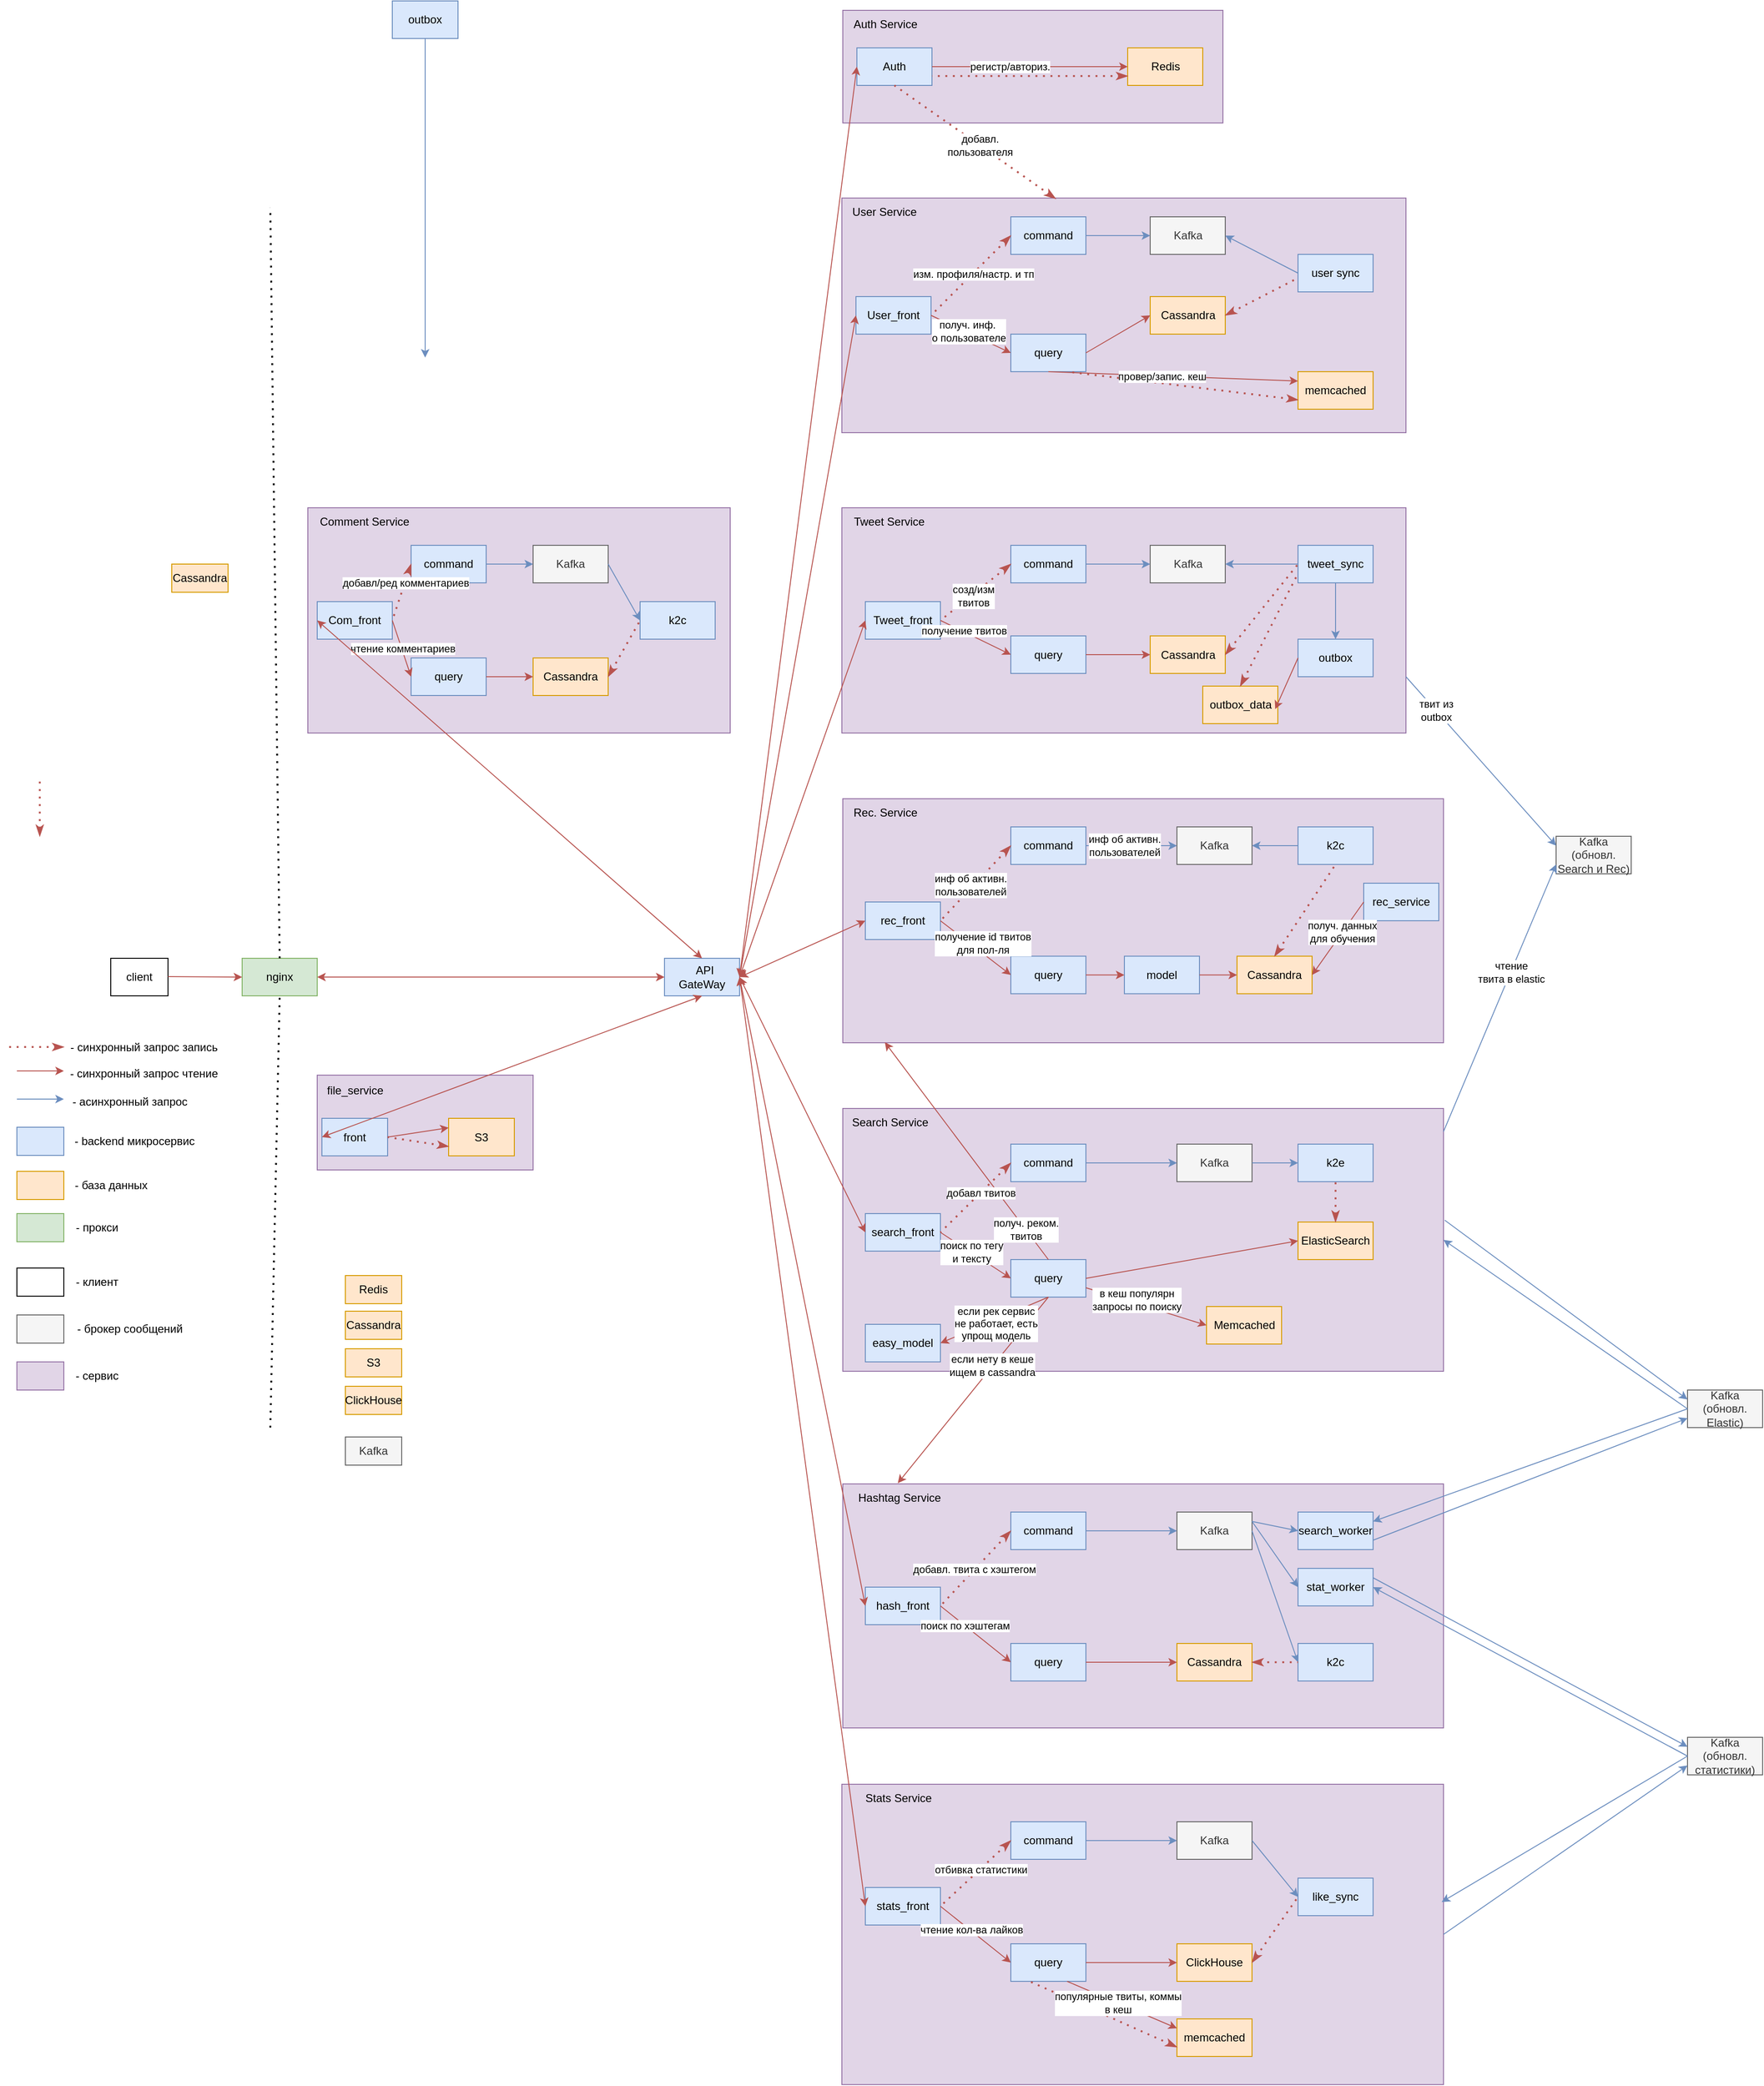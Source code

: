 <mxfile version="24.8.6">
  <diagram name="Страница — 1" id="AZIidQwiRl7HqNlrRY5z">
    <mxGraphModel dx="1712" dy="2500" grid="1" gridSize="10" guides="1" tooltips="1" connect="1" arrows="1" fold="1" page="1" pageScale="1" pageWidth="827" pageHeight="1169" math="0" shadow="0">
      <root>
        <mxCell id="0" />
        <mxCell id="1" parent="0" />
        <mxCell id="1nguG6ONi_07sAdzY82m-1" value="" style="endArrow=classic;html=1;rounded=0;fillColor=#f8cecc;strokeColor=#b85450;" parent="1" edge="1">
          <mxGeometry width="50" height="50" relative="1" as="geometry">
            <mxPoint x="40" y="440" as="sourcePoint" />
            <mxPoint x="90" y="440" as="targetPoint" />
          </mxGeometry>
        </mxCell>
        <mxCell id="1nguG6ONi_07sAdzY82m-5" value="- синхронный запрос чтение" style="text;html=1;align=center;verticalAlign=middle;resizable=0;points=[];autosize=1;strokeColor=none;fillColor=none;" parent="1" vertex="1">
          <mxGeometry x="85" y="428" width="180" height="30" as="geometry" />
        </mxCell>
        <mxCell id="1nguG6ONi_07sAdzY82m-6" value="" style="endArrow=classic;html=1;rounded=0;fillColor=#dae8fc;strokeColor=#6c8ebf;" parent="1" edge="1">
          <mxGeometry width="50" height="50" relative="1" as="geometry">
            <mxPoint x="40" y="470" as="sourcePoint" />
            <mxPoint x="90" y="470" as="targetPoint" />
          </mxGeometry>
        </mxCell>
        <mxCell id="1nguG6ONi_07sAdzY82m-7" value="- асинхронный запрос" style="text;html=1;align=center;verticalAlign=middle;resizable=0;points=[];autosize=1;strokeColor=none;fillColor=none;" parent="1" vertex="1">
          <mxGeometry x="85" y="458" width="150" height="30" as="geometry" />
        </mxCell>
        <mxCell id="1nguG6ONi_07sAdzY82m-8" value="" style="rounded=0;whiteSpace=wrap;html=1;fillColor=#dae8fc;strokeColor=#6c8ebf;" parent="1" vertex="1">
          <mxGeometry x="40" y="500" width="50" height="30" as="geometry" />
        </mxCell>
        <mxCell id="1nguG6ONi_07sAdzY82m-9" value="- backend микросервис" style="text;html=1;align=center;verticalAlign=middle;resizable=0;points=[];autosize=1;strokeColor=none;fillColor=none;" parent="1" vertex="1">
          <mxGeometry x="90" y="500" width="150" height="30" as="geometry" />
        </mxCell>
        <mxCell id="1nguG6ONi_07sAdzY82m-10" value="" style="rounded=0;whiteSpace=wrap;html=1;fillColor=#ffe6cc;strokeColor=#d79b00;" parent="1" vertex="1">
          <mxGeometry x="40" y="547" width="50" height="30" as="geometry" />
        </mxCell>
        <mxCell id="1nguG6ONi_07sAdzY82m-11" value="- база данных" style="text;html=1;align=center;verticalAlign=middle;resizable=0;points=[];autosize=1;strokeColor=none;fillColor=none;" parent="1" vertex="1">
          <mxGeometry x="90" y="547" width="100" height="30" as="geometry" />
        </mxCell>
        <mxCell id="1nguG6ONi_07sAdzY82m-14" value="" style="rounded=0;whiteSpace=wrap;html=1;fillColor=#d5e8d4;strokeColor=#82b366;" parent="1" vertex="1">
          <mxGeometry x="40" y="592" width="50" height="30" as="geometry" />
        </mxCell>
        <mxCell id="1nguG6ONi_07sAdzY82m-15" value="- прокси" style="text;html=1;align=center;verticalAlign=middle;resizable=0;points=[];autosize=1;strokeColor=none;fillColor=none;" parent="1" vertex="1">
          <mxGeometry x="90" y="592" width="70" height="30" as="geometry" />
        </mxCell>
        <mxCell id="1nguG6ONi_07sAdzY82m-16" value="" style="rounded=0;whiteSpace=wrap;html=1;" parent="1" vertex="1">
          <mxGeometry x="40" y="650" width="50" height="30" as="geometry" />
        </mxCell>
        <mxCell id="1nguG6ONi_07sAdzY82m-17" value="- клиент" style="text;html=1;align=center;verticalAlign=middle;resizable=0;points=[];autosize=1;strokeColor=none;fillColor=none;" parent="1" vertex="1">
          <mxGeometry x="90" y="650" width="70" height="30" as="geometry" />
        </mxCell>
        <mxCell id="1nguG6ONi_07sAdzY82m-18" value="" style="rounded=0;whiteSpace=wrap;html=1;fillColor=#f5f5f5;fontColor=#333333;strokeColor=#666666;" parent="1" vertex="1">
          <mxGeometry x="40" y="700" width="50" height="30" as="geometry" />
        </mxCell>
        <mxCell id="1nguG6ONi_07sAdzY82m-19" value="- брокер сообщений" style="text;html=1;align=center;verticalAlign=middle;resizable=0;points=[];autosize=1;strokeColor=none;fillColor=none;" parent="1" vertex="1">
          <mxGeometry x="90" y="700" width="140" height="30" as="geometry" />
        </mxCell>
        <mxCell id="1nguG6ONi_07sAdzY82m-20" value="" style="rounded=0;whiteSpace=wrap;html=1;fillColor=#e1d5e7;strokeColor=#9673a6;" parent="1" vertex="1">
          <mxGeometry x="40" y="750" width="50" height="30" as="geometry" />
        </mxCell>
        <mxCell id="1nguG6ONi_07sAdzY82m-21" value="- сервис" style="text;html=1;align=center;verticalAlign=middle;resizable=0;points=[];autosize=1;strokeColor=none;fillColor=none;" parent="1" vertex="1">
          <mxGeometry x="90" y="750" width="70" height="30" as="geometry" />
        </mxCell>
        <mxCell id="1nguG6ONi_07sAdzY82m-23" value="- синхронный запрос запись" style="text;html=1;align=center;verticalAlign=middle;resizable=0;points=[];autosize=1;strokeColor=none;fillColor=none;" parent="1" vertex="1">
          <mxGeometry x="85" y="400" width="180" height="30" as="geometry" />
        </mxCell>
        <mxCell id="1nguG6ONi_07sAdzY82m-24" value="" style="endArrow=none;dashed=1;html=1;dashPattern=1 3;strokeWidth=2;rounded=0;startArrow=classicThin;startFill=1;fillColor=#f8cecc;strokeColor=#b85450;" parent="1" edge="1">
          <mxGeometry width="50" height="50" relative="1" as="geometry">
            <mxPoint x="90" y="414.5" as="sourcePoint" />
            <mxPoint x="30" y="414.5" as="targetPoint" />
          </mxGeometry>
        </mxCell>
        <mxCell id="1nguG6ONi_07sAdzY82m-26" value="client" style="rounded=0;whiteSpace=wrap;html=1;" parent="1" vertex="1">
          <mxGeometry x="140" y="320" width="61" height="40" as="geometry" />
        </mxCell>
        <mxCell id="1nguG6ONi_07sAdzY82m-27" value="nginx" style="rounded=0;whiteSpace=wrap;html=1;fillColor=#d5e8d4;strokeColor=#82b366;" parent="1" vertex="1">
          <mxGeometry x="280" y="320" width="80" height="40" as="geometry" />
        </mxCell>
        <mxCell id="1nguG6ONi_07sAdzY82m-29" value="" style="endArrow=none;dashed=1;html=1;dashPattern=1 3;strokeWidth=2;rounded=0;entryX=0.5;entryY=1;entryDx=0;entryDy=0;" parent="1" target="1nguG6ONi_07sAdzY82m-27" edge="1">
          <mxGeometry width="50" height="50" relative="1" as="geometry">
            <mxPoint x="310" y="820" as="sourcePoint" />
            <mxPoint x="330" y="380" as="targetPoint" />
          </mxGeometry>
        </mxCell>
        <mxCell id="1nguG6ONi_07sAdzY82m-30" value="" style="endArrow=none;dashed=1;html=1;dashPattern=1 3;strokeWidth=2;rounded=0;exitX=0.5;exitY=0;exitDx=0;exitDy=0;" parent="1" source="1nguG6ONi_07sAdzY82m-27" edge="1">
          <mxGeometry width="50" height="50" relative="1" as="geometry">
            <mxPoint x="320" y="670" as="sourcePoint" />
            <mxPoint x="310" y="-480" as="targetPoint" />
          </mxGeometry>
        </mxCell>
        <mxCell id="1nguG6ONi_07sAdzY82m-32" value="" style="endArrow=classic;html=1;rounded=0;fillColor=#f8cecc;strokeColor=#b85450;entryX=0;entryY=0.5;entryDx=0;entryDy=0;" parent="1" target="1nguG6ONi_07sAdzY82m-27" edge="1">
          <mxGeometry width="50" height="50" relative="1" as="geometry">
            <mxPoint x="201" y="339.5" as="sourcePoint" />
            <mxPoint x="251" y="339.5" as="targetPoint" />
          </mxGeometry>
        </mxCell>
        <mxCell id="1nguG6ONi_07sAdzY82m-34" value="&amp;nbsp; API GateWay" style="rounded=0;whiteSpace=wrap;html=1;fillColor=#dae8fc;strokeColor=#6c8ebf;" parent="1" vertex="1">
          <mxGeometry x="730" y="320" width="80" height="40" as="geometry" />
        </mxCell>
        <mxCell id="1nguG6ONi_07sAdzY82m-35" value="" style="endArrow=classic;html=1;rounded=0;fillColor=#f8cecc;strokeColor=#b85450;entryX=0;entryY=0.5;entryDx=0;entryDy=0;exitX=1;exitY=0.5;exitDx=0;exitDy=0;startArrow=classic;startFill=1;" parent="1" source="1nguG6ONi_07sAdzY82m-27" target="1nguG6ONi_07sAdzY82m-34" edge="1">
          <mxGeometry width="50" height="50" relative="1" as="geometry">
            <mxPoint x="551" y="349.5" as="sourcePoint" />
            <mxPoint x="630" y="350" as="targetPoint" />
            <Array as="points" />
          </mxGeometry>
        </mxCell>
        <mxCell id="1nguG6ONi_07sAdzY82m-37" value="" style="endArrow=none;dashed=1;html=1;dashPattern=1 3;strokeWidth=2;rounded=0;startArrow=classicThin;startFill=1;fillColor=#f8cecc;strokeColor=#b85450;entryX=0.5;entryY=1;entryDx=0;entryDy=0;" parent="1" edge="1">
          <mxGeometry width="50" height="50" relative="1" as="geometry">
            <mxPoint x="64.38" y="190" as="sourcePoint" />
            <mxPoint x="64.38" y="130" as="targetPoint" />
          </mxGeometry>
        </mxCell>
        <mxCell id="qnDGy9NrY7wH--747nsN-1" value="" style="rounded=0;whiteSpace=wrap;html=1;fillColor=#e1d5e7;strokeColor=#9673a6;" parent="1" vertex="1">
          <mxGeometry x="920" y="-690" width="405" height="120" as="geometry" />
        </mxCell>
        <mxCell id="qnDGy9NrY7wH--747nsN-2" value="Auth Service" style="text;html=1;align=center;verticalAlign=middle;resizable=0;points=[];autosize=1;strokeColor=none;fillColor=none;" parent="1" vertex="1">
          <mxGeometry x="920" y="-690" width="90" height="30" as="geometry" />
        </mxCell>
        <mxCell id="qnDGy9NrY7wH--747nsN-4" value="Redis" style="rounded=0;whiteSpace=wrap;html=1;fillColor=#ffe6cc;strokeColor=#d79b00;" parent="1" vertex="1">
          <mxGeometry x="390" y="658" width="60" height="30" as="geometry" />
        </mxCell>
        <mxCell id="qnDGy9NrY7wH--747nsN-5" value="Cassandra" style="rounded=0;whiteSpace=wrap;html=1;fillColor=#ffe6cc;strokeColor=#d79b00;" parent="1" vertex="1">
          <mxGeometry x="390" y="696" width="60" height="30" as="geometry" />
        </mxCell>
        <mxCell id="qnDGy9NrY7wH--747nsN-6" value="S3" style="rounded=0;whiteSpace=wrap;html=1;fillColor=#ffe6cc;strokeColor=#d79b00;" parent="1" vertex="1">
          <mxGeometry x="390" y="736" width="60" height="30" as="geometry" />
        </mxCell>
        <mxCell id="qnDGy9NrY7wH--747nsN-7" value="ClickHouse" style="rounded=0;whiteSpace=wrap;html=1;fillColor=#ffe6cc;strokeColor=#d79b00;" parent="1" vertex="1">
          <mxGeometry x="390" y="776" width="60" height="30" as="geometry" />
        </mxCell>
        <mxCell id="qnDGy9NrY7wH--747nsN-8" value="Kafka" style="rounded=0;whiteSpace=wrap;html=1;fillColor=#f5f5f5;fontColor=#333333;strokeColor=#666666;" parent="1" vertex="1">
          <mxGeometry x="390" y="830" width="60" height="30" as="geometry" />
        </mxCell>
        <mxCell id="qnDGy9NrY7wH--747nsN-9" value="Redis" style="rounded=0;whiteSpace=wrap;html=1;fillColor=#ffe6cc;strokeColor=#d79b00;" parent="1" vertex="1">
          <mxGeometry x="1223.5" y="-650" width="80" height="40" as="geometry" />
        </mxCell>
        <mxCell id="qnDGy9NrY7wH--747nsN-10" value="Cassandra" style="rounded=0;whiteSpace=wrap;html=1;fillColor=#ffe6cc;strokeColor=#d79b00;" parent="1" vertex="1">
          <mxGeometry x="205" y="-100" width="60" height="30" as="geometry" />
        </mxCell>
        <mxCell id="qnDGy9NrY7wH--747nsN-11" value="" style="rounded=0;whiteSpace=wrap;html=1;fillColor=#e1d5e7;strokeColor=#9673a6;" parent="1" vertex="1">
          <mxGeometry x="919" y="-490" width="601" height="250" as="geometry" />
        </mxCell>
        <mxCell id="qnDGy9NrY7wH--747nsN-12" value="User Service" style="text;html=1;align=center;verticalAlign=middle;resizable=0;points=[];autosize=1;strokeColor=none;fillColor=none;" parent="1" vertex="1">
          <mxGeometry x="919" y="-490" width="90" height="30" as="geometry" />
        </mxCell>
        <mxCell id="qnDGy9NrY7wH--747nsN-13" value="" style="rounded=0;whiteSpace=wrap;html=1;fillColor=#e1d5e7;strokeColor=#9673a6;" parent="1" vertex="1">
          <mxGeometry x="919" y="-160" width="601" height="240" as="geometry" />
        </mxCell>
        <mxCell id="qnDGy9NrY7wH--747nsN-14" value="Tweet Service" style="text;html=1;align=center;verticalAlign=middle;resizable=0;points=[];autosize=1;strokeColor=none;fillColor=none;" parent="1" vertex="1">
          <mxGeometry x="919" y="-160" width="100" height="30" as="geometry" />
        </mxCell>
        <mxCell id="qnDGy9NrY7wH--747nsN-15" value="" style="rounded=0;whiteSpace=wrap;html=1;fillColor=#e1d5e7;strokeColor=#9673a6;" parent="1" vertex="1">
          <mxGeometry x="350" y="-160" width="450" height="240" as="geometry" />
        </mxCell>
        <mxCell id="qnDGy9NrY7wH--747nsN-16" value="Comment Service" style="text;html=1;align=center;verticalAlign=middle;resizable=0;points=[];autosize=1;strokeColor=none;fillColor=none;" parent="1" vertex="1">
          <mxGeometry x="350" y="-160" width="120" height="30" as="geometry" />
        </mxCell>
        <mxCell id="qnDGy9NrY7wH--747nsN-17" value="" style="rounded=0;whiteSpace=wrap;html=1;fillColor=#e1d5e7;strokeColor=#9673a6;" parent="1" vertex="1">
          <mxGeometry x="920" y="480" width="640" height="280" as="geometry" />
        </mxCell>
        <mxCell id="qnDGy9NrY7wH--747nsN-18" value="Search Service" style="text;html=1;align=center;verticalAlign=middle;resizable=0;points=[];autosize=1;strokeColor=none;fillColor=none;" parent="1" vertex="1">
          <mxGeometry x="920" y="480" width="100" height="30" as="geometry" />
        </mxCell>
        <mxCell id="qnDGy9NrY7wH--747nsN-19" value="" style="rounded=0;whiteSpace=wrap;html=1;fillColor=#e1d5e7;strokeColor=#9673a6;" parent="1" vertex="1">
          <mxGeometry x="920" y="150" width="640" height="260" as="geometry" />
        </mxCell>
        <mxCell id="qnDGy9NrY7wH--747nsN-20" value="Rec. Service" style="text;html=1;align=center;verticalAlign=middle;resizable=0;points=[];autosize=1;strokeColor=none;fillColor=none;" parent="1" vertex="1">
          <mxGeometry x="920" y="150" width="90" height="30" as="geometry" />
        </mxCell>
        <mxCell id="qnDGy9NrY7wH--747nsN-24" value="Auth" style="rounded=0;whiteSpace=wrap;html=1;fillColor=#dae8fc;strokeColor=#6c8ebf;" parent="1" vertex="1">
          <mxGeometry x="935" y="-650" width="80" height="40" as="geometry" />
        </mxCell>
        <mxCell id="qnDGy9NrY7wH--747nsN-25" value="" style="endArrow=classic;html=1;rounded=0;fillColor=#f8cecc;strokeColor=#b85450;exitX=1;exitY=0.5;exitDx=0;exitDy=0;entryX=0;entryY=0.5;entryDx=0;entryDy=0;" parent="1" source="qnDGy9NrY7wH--747nsN-24" target="qnDGy9NrY7wH--747nsN-9" edge="1">
          <mxGeometry width="50" height="50" relative="1" as="geometry">
            <mxPoint x="1050" y="-645.71" as="sourcePoint" />
            <mxPoint x="1100" y="-645.71" as="targetPoint" />
          </mxGeometry>
        </mxCell>
        <mxCell id="26WqyWqMWx0irjDli622-25" value="регистр/авториз." style="edgeLabel;html=1;align=center;verticalAlign=middle;resizable=0;points=[];" parent="qnDGy9NrY7wH--747nsN-25" vertex="1" connectable="0">
          <mxGeometry x="-0.44" relative="1" as="geometry">
            <mxPoint x="24" as="offset" />
          </mxGeometry>
        </mxCell>
        <mxCell id="qnDGy9NrY7wH--747nsN-26" value="" style="endArrow=none;dashed=1;html=1;dashPattern=1 3;strokeWidth=2;rounded=0;startArrow=classicThin;startFill=1;fillColor=#f8cecc;strokeColor=#b85450;entryX=1;entryY=0.75;entryDx=0;entryDy=0;exitX=0;exitY=0.75;exitDx=0;exitDy=0;" parent="1" source="qnDGy9NrY7wH--747nsN-9" target="qnDGy9NrY7wH--747nsN-24" edge="1">
          <mxGeometry width="50" height="50" relative="1" as="geometry">
            <mxPoint x="780" y="-587.71" as="sourcePoint" />
            <mxPoint x="720" y="-587.71" as="targetPoint" />
          </mxGeometry>
        </mxCell>
        <mxCell id="qnDGy9NrY7wH--747nsN-27" value="User_front" style="rounded=0;whiteSpace=wrap;html=1;fillColor=#dae8fc;strokeColor=#6c8ebf;" parent="1" vertex="1">
          <mxGeometry x="934" y="-385" width="80" height="40" as="geometry" />
        </mxCell>
        <mxCell id="1nguG6ONi_07sAdzY82m-36" value="" style="endArrow=classic;html=1;rounded=0;fillColor=#f8cecc;strokeColor=#b85450;exitX=1;exitY=0.5;exitDx=0;exitDy=0;startArrow=classic;startFill=1;entryX=0;entryY=0.5;entryDx=0;entryDy=0;" parent="1" source="1nguG6ONi_07sAdzY82m-34" target="qnDGy9NrY7wH--747nsN-24" edge="1">
          <mxGeometry width="50" height="50" relative="1" as="geometry">
            <mxPoint x="800" y="350" as="sourcePoint" />
            <mxPoint x="850" y="390" as="targetPoint" />
            <Array as="points" />
          </mxGeometry>
        </mxCell>
        <mxCell id="qnDGy9NrY7wH--747nsN-28" value="query" style="rounded=0;whiteSpace=wrap;html=1;fillColor=#dae8fc;strokeColor=#6c8ebf;" parent="1" vertex="1">
          <mxGeometry x="1099" y="-345" width="80" height="40" as="geometry" />
        </mxCell>
        <mxCell id="qnDGy9NrY7wH--747nsN-29" value="command" style="rounded=0;whiteSpace=wrap;html=1;fillColor=#dae8fc;strokeColor=#6c8ebf;" parent="1" vertex="1">
          <mxGeometry x="1099" y="-470" width="80" height="40" as="geometry" />
        </mxCell>
        <mxCell id="qnDGy9NrY7wH--747nsN-31" value="Cassandra" style="rounded=0;whiteSpace=wrap;html=1;fillColor=#ffe6cc;strokeColor=#d79b00;" parent="1" vertex="1">
          <mxGeometry x="1247.5" y="-385" width="80" height="40" as="geometry" />
        </mxCell>
        <mxCell id="qnDGy9NrY7wH--747nsN-32" value="Kafka" style="rounded=0;whiteSpace=wrap;html=1;fillColor=#f5f5f5;fontColor=#333333;strokeColor=#666666;" parent="1" vertex="1">
          <mxGeometry x="1247.5" y="-470" width="80" height="40" as="geometry" />
        </mxCell>
        <mxCell id="qnDGy9NrY7wH--747nsN-34" value="user sync" style="rounded=0;whiteSpace=wrap;html=1;fillColor=#dae8fc;strokeColor=#6c8ebf;" parent="1" vertex="1">
          <mxGeometry x="1405" y="-430" width="80" height="40" as="geometry" />
        </mxCell>
        <mxCell id="qnDGy9NrY7wH--747nsN-37" value="" style="endArrow=classic;html=1;rounded=0;fillColor=#f8cecc;strokeColor=#b85450;startArrow=none;startFill=0;entryX=0;entryY=0.5;entryDx=0;entryDy=0;endFill=1;exitX=1;exitY=0.5;exitDx=0;exitDy=0;" parent="1" source="qnDGy9NrY7wH--747nsN-27" target="qnDGy9NrY7wH--747nsN-28" edge="1">
          <mxGeometry width="50" height="50" relative="1" as="geometry">
            <mxPoint x="989" y="-380" as="sourcePoint" />
            <mxPoint x="1039" y="-410" as="targetPoint" />
            <Array as="points" />
          </mxGeometry>
        </mxCell>
        <mxCell id="E_9KNSenhElLbuhP_gL--7" value="получ. инф.&amp;nbsp;&lt;div&gt;о пользователе&lt;/div&gt;" style="edgeLabel;html=1;align=center;verticalAlign=middle;resizable=0;points=[];" parent="qnDGy9NrY7wH--747nsN-37" vertex="1" connectable="0">
          <mxGeometry x="-0.099" y="2" relative="1" as="geometry">
            <mxPoint as="offset" />
          </mxGeometry>
        </mxCell>
        <mxCell id="qnDGy9NrY7wH--747nsN-38" value="" style="endArrow=classic;html=1;rounded=0;fillColor=#dae8fc;strokeColor=#6c8ebf;startArrow=none;startFill=0;entryX=0;entryY=0.5;entryDx=0;entryDy=0;exitX=1;exitY=0.5;exitDx=0;exitDy=0;endFill=1;" parent="1" source="qnDGy9NrY7wH--747nsN-29" target="qnDGy9NrY7wH--747nsN-32" edge="1">
          <mxGeometry width="50" height="50" relative="1" as="geometry">
            <mxPoint x="999" y="-370" as="sourcePoint" />
            <mxPoint x="1039" y="-410" as="targetPoint" />
            <Array as="points" />
          </mxGeometry>
        </mxCell>
        <mxCell id="qnDGy9NrY7wH--747nsN-39" value="" style="endArrow=none;dashed=1;html=1;dashPattern=1 3;strokeWidth=2;rounded=0;startArrow=classicThin;startFill=1;fillColor=#f8cecc;strokeColor=#b85450;entryX=1;entryY=0.5;entryDx=0;entryDy=0;exitX=0;exitY=0.5;exitDx=0;exitDy=0;" parent="1" source="qnDGy9NrY7wH--747nsN-29" target="qnDGy9NrY7wH--747nsN-27" edge="1">
          <mxGeometry width="50" height="50" relative="1" as="geometry">
            <mxPoint x="879" y="-305" as="sourcePoint" />
            <mxPoint x="879" y="-365" as="targetPoint" />
          </mxGeometry>
        </mxCell>
        <mxCell id="E_9KNSenhElLbuhP_gL--6" value="изм. профиля/настр. и тп" style="edgeLabel;html=1;align=center;verticalAlign=middle;resizable=0;points=[];" parent="qnDGy9NrY7wH--747nsN-39" vertex="1" connectable="0">
          <mxGeometry x="-0.045" relative="1" as="geometry">
            <mxPoint as="offset" />
          </mxGeometry>
        </mxCell>
        <mxCell id="qnDGy9NrY7wH--747nsN-40" value="" style="endArrow=classic;html=1;rounded=0;fillColor=#dae8fc;strokeColor=#6c8ebf;startArrow=none;startFill=0;entryX=1;entryY=0.5;entryDx=0;entryDy=0;exitX=0;exitY=0.5;exitDx=0;exitDy=0;endFill=1;" parent="1" source="qnDGy9NrY7wH--747nsN-34" target="qnDGy9NrY7wH--747nsN-32" edge="1">
          <mxGeometry width="50" height="50" relative="1" as="geometry">
            <mxPoint x="1217" y="-435" as="sourcePoint" />
            <mxPoint x="1257" y="-435" as="targetPoint" />
            <Array as="points" />
          </mxGeometry>
        </mxCell>
        <mxCell id="qnDGy9NrY7wH--747nsN-41" value="" style="endArrow=none;dashed=1;html=1;dashPattern=1 3;strokeWidth=2;rounded=0;startArrow=classicThin;startFill=1;fillColor=#f8cecc;strokeColor=#b85450;entryX=-0.004;entryY=0.633;entryDx=0;entryDy=0;exitX=1;exitY=0.5;exitDx=0;exitDy=0;entryPerimeter=0;" parent="1" source="qnDGy9NrY7wH--747nsN-31" target="qnDGy9NrY7wH--747nsN-34" edge="1">
          <mxGeometry width="50" height="50" relative="1" as="geometry">
            <mxPoint x="1039" y="-410" as="sourcePoint" />
            <mxPoint x="999" y="-370" as="targetPoint" />
          </mxGeometry>
        </mxCell>
        <mxCell id="qnDGy9NrY7wH--747nsN-42" value="" style="endArrow=classic;html=1;rounded=0;fillColor=#f8cecc;strokeColor=#b85450;startArrow=none;startFill=0;entryX=0;entryY=0.5;entryDx=0;entryDy=0;endFill=1;exitX=1;exitY=0.5;exitDx=0;exitDy=0;" parent="1" source="qnDGy9NrY7wH--747nsN-28" target="qnDGy9NrY7wH--747nsN-31" edge="1">
          <mxGeometry width="50" height="50" relative="1" as="geometry">
            <mxPoint x="999" y="-370" as="sourcePoint" />
            <mxPoint x="1039" y="-330" as="targetPoint" />
            <Array as="points" />
          </mxGeometry>
        </mxCell>
        <mxCell id="qnDGy9NrY7wH--747nsN-44" value="Tweet_front" style="rounded=0;whiteSpace=wrap;html=1;fillColor=#dae8fc;strokeColor=#6c8ebf;" parent="1" vertex="1">
          <mxGeometry x="944" y="-60" width="80" height="40" as="geometry" />
        </mxCell>
        <mxCell id="qnDGy9NrY7wH--747nsN-45" value="query" style="rounded=0;whiteSpace=wrap;html=1;fillColor=#dae8fc;strokeColor=#6c8ebf;" parent="1" vertex="1">
          <mxGeometry x="1099" y="-23.5" width="80" height="40" as="geometry" />
        </mxCell>
        <mxCell id="E_9KNSenhElLbuhP_gL--1" value="command" style="rounded=0;whiteSpace=wrap;html=1;fillColor=#dae8fc;strokeColor=#6c8ebf;" parent="1" vertex="1">
          <mxGeometry x="1099" y="-120" width="80" height="40" as="geometry" />
        </mxCell>
        <mxCell id="E_9KNSenhElLbuhP_gL--2" value="" style="endArrow=classic;html=1;rounded=0;fillColor=#f8cecc;strokeColor=#b85450;startArrow=none;startFill=0;entryX=0;entryY=0.5;entryDx=0;entryDy=0;endFill=1;exitX=1;exitY=0.5;exitDx=0;exitDy=0;" parent="1" source="qnDGy9NrY7wH--747nsN-44" target="qnDGy9NrY7wH--747nsN-45" edge="1">
          <mxGeometry width="50" height="50" relative="1" as="geometry">
            <mxPoint x="1014" y="-380" as="sourcePoint" />
            <mxPoint x="1054" y="-340" as="targetPoint" />
            <Array as="points" />
          </mxGeometry>
        </mxCell>
        <mxCell id="E_9KNSenhElLbuhP_gL--8" value="получение твитов" style="edgeLabel;html=1;align=center;verticalAlign=middle;resizable=0;points=[];" parent="E_9KNSenhElLbuhP_gL--2" vertex="1" connectable="0">
          <mxGeometry x="-0.366" y="1" relative="1" as="geometry">
            <mxPoint as="offset" />
          </mxGeometry>
        </mxCell>
        <mxCell id="E_9KNSenhElLbuhP_gL--3" value="" style="endArrow=none;dashed=1;html=1;dashPattern=1 3;strokeWidth=2;rounded=0;startArrow=classicThin;startFill=1;fillColor=#f8cecc;strokeColor=#b85450;entryX=1;entryY=0.5;entryDx=0;entryDy=0;exitX=0;exitY=0.5;exitDx=0;exitDy=0;" parent="1" source="E_9KNSenhElLbuhP_gL--1" target="qnDGy9NrY7wH--747nsN-44" edge="1">
          <mxGeometry width="50" height="50" relative="1" as="geometry">
            <mxPoint x="1044" y="-130" as="sourcePoint" />
            <mxPoint x="1004" y="-90" as="targetPoint" />
          </mxGeometry>
        </mxCell>
        <mxCell id="xZYz9VjmPj4SSuCxTDrj-25" value="созд/изм&lt;div&gt;твитов&lt;/div&gt;" style="edgeLabel;html=1;align=center;verticalAlign=middle;resizable=0;points=[];" parent="E_9KNSenhElLbuhP_gL--3" vertex="1" connectable="0">
          <mxGeometry x="0.087" y="1" relative="1" as="geometry">
            <mxPoint as="offset" />
          </mxGeometry>
        </mxCell>
        <mxCell id="E_9KNSenhElLbuhP_gL--4" value="Kafka" style="rounded=0;whiteSpace=wrap;html=1;fillColor=#f5f5f5;fontColor=#333333;strokeColor=#666666;" parent="1" vertex="1">
          <mxGeometry x="1247.5" y="-120" width="80" height="40" as="geometry" />
        </mxCell>
        <mxCell id="E_9KNSenhElLbuhP_gL--5" value="Cassandra" style="rounded=0;whiteSpace=wrap;html=1;fillColor=#ffe6cc;strokeColor=#d79b00;" parent="1" vertex="1">
          <mxGeometry x="1247.5" y="-23.5" width="80" height="40" as="geometry" />
        </mxCell>
        <mxCell id="E_9KNSenhElLbuhP_gL--9" value="rec_front" style="rounded=0;whiteSpace=wrap;html=1;fillColor=#dae8fc;strokeColor=#6c8ebf;" parent="1" vertex="1">
          <mxGeometry x="944" y="260" width="80" height="40" as="geometry" />
        </mxCell>
        <mxCell id="E_9KNSenhElLbuhP_gL--10" value="command" style="rounded=0;whiteSpace=wrap;html=1;fillColor=#dae8fc;strokeColor=#6c8ebf;" parent="1" vertex="1">
          <mxGeometry x="1099" y="180" width="80" height="40" as="geometry" />
        </mxCell>
        <mxCell id="E_9KNSenhElLbuhP_gL--11" value="query" style="rounded=0;whiteSpace=wrap;html=1;fillColor=#dae8fc;strokeColor=#6c8ebf;" parent="1" vertex="1">
          <mxGeometry x="1099" y="317.75" width="80" height="40" as="geometry" />
        </mxCell>
        <mxCell id="E_9KNSenhElLbuhP_gL--16" value="" style="endArrow=classic;html=1;rounded=0;fillColor=#f8cecc;strokeColor=#b85450;startArrow=none;startFill=0;endFill=1;exitX=1;exitY=0.5;exitDx=0;exitDy=0;entryX=0;entryY=0.5;entryDx=0;entryDy=0;" parent="1" source="E_9KNSenhElLbuhP_gL--9" target="E_9KNSenhElLbuhP_gL--11" edge="1">
          <mxGeometry width="50" height="50" relative="1" as="geometry">
            <mxPoint x="970" as="sourcePoint" />
            <mxPoint x="1005" y="40" as="targetPoint" />
            <Array as="points" />
          </mxGeometry>
        </mxCell>
        <mxCell id="E_9KNSenhElLbuhP_gL--17" value="получение id твитов&lt;div&gt;для пол-ля&lt;/div&gt;" style="edgeLabel;html=1;align=center;verticalAlign=middle;resizable=0;points=[];" parent="E_9KNSenhElLbuhP_gL--16" vertex="1" connectable="0">
          <mxGeometry x="-0.366" y="1" relative="1" as="geometry">
            <mxPoint x="20" y="6" as="offset" />
          </mxGeometry>
        </mxCell>
        <mxCell id="E_9KNSenhElLbuhP_gL--18" value="Cassandra" style="rounded=0;whiteSpace=wrap;html=1;fillColor=#ffe6cc;strokeColor=#d79b00;" parent="1" vertex="1">
          <mxGeometry x="1340" y="317.75" width="80" height="40" as="geometry" />
        </mxCell>
        <mxCell id="E_9KNSenhElLbuhP_gL--19" value="model" style="rounded=0;whiteSpace=wrap;html=1;fillColor=#dae8fc;strokeColor=#6c8ebf;" parent="1" vertex="1">
          <mxGeometry x="1220" y="317.75" width="80" height="40" as="geometry" />
        </mxCell>
        <mxCell id="E_9KNSenhElLbuhP_gL--20" value="" style="endArrow=classic;html=1;rounded=0;fillColor=#f8cecc;strokeColor=#b85450;startArrow=none;startFill=0;endFill=1;exitX=1;exitY=0.5;exitDx=0;exitDy=0;entryX=0;entryY=0.5;entryDx=0;entryDy=0;" parent="1" source="E_9KNSenhElLbuhP_gL--11" target="E_9KNSenhElLbuhP_gL--19" edge="1">
          <mxGeometry width="50" height="50" relative="1" as="geometry">
            <mxPoint x="1220" y="298" as="sourcePoint" />
            <mxPoint x="1255" y="342" as="targetPoint" />
            <Array as="points" />
          </mxGeometry>
        </mxCell>
        <mxCell id="E_9KNSenhElLbuhP_gL--23" value="" style="endArrow=classic;html=1;rounded=0;fillColor=#f8cecc;strokeColor=#b85450;startArrow=none;startFill=0;endFill=1;exitX=1;exitY=0.5;exitDx=0;exitDy=0;entryX=0;entryY=0.5;entryDx=0;entryDy=0;" parent="1" source="E_9KNSenhElLbuhP_gL--19" target="E_9KNSenhElLbuhP_gL--18" edge="1">
          <mxGeometry width="50" height="50" relative="1" as="geometry">
            <mxPoint x="1325" y="334" as="sourcePoint" />
            <mxPoint x="1365" y="334" as="targetPoint" />
            <Array as="points" />
          </mxGeometry>
        </mxCell>
        <mxCell id="xZYz9VjmPj4SSuCxTDrj-1" value="&lt;span style=&quot;background-color: initial;&quot;&gt;Com_front&lt;/span&gt;" style="rounded=0;whiteSpace=wrap;html=1;fillColor=#dae8fc;strokeColor=#6c8ebf;" parent="1" vertex="1">
          <mxGeometry x="360" y="-60" width="80" height="40" as="geometry" />
        </mxCell>
        <mxCell id="xZYz9VjmPj4SSuCxTDrj-2" value="command" style="rounded=0;whiteSpace=wrap;html=1;fillColor=#dae8fc;strokeColor=#6c8ebf;" parent="1" vertex="1">
          <mxGeometry x="460" y="-120" width="80" height="40" as="geometry" />
        </mxCell>
        <mxCell id="xZYz9VjmPj4SSuCxTDrj-3" value="query" style="rounded=0;whiteSpace=wrap;html=1;fillColor=#dae8fc;strokeColor=#6c8ebf;" parent="1" vertex="1">
          <mxGeometry x="460" width="80" height="40" as="geometry" />
        </mxCell>
        <mxCell id="xZYz9VjmPj4SSuCxTDrj-5" value="" style="endArrow=none;dashed=1;html=1;dashPattern=1 3;strokeWidth=2;rounded=0;startArrow=classicThin;startFill=1;fillColor=#f8cecc;strokeColor=#b85450;entryX=1;entryY=0.5;entryDx=0;entryDy=0;exitX=0;exitY=0.5;exitDx=0;exitDy=0;" parent="1" source="xZYz9VjmPj4SSuCxTDrj-2" target="xZYz9VjmPj4SSuCxTDrj-1" edge="1">
          <mxGeometry width="50" height="50" relative="1" as="geometry">
            <mxPoint x="-15" y="20" as="sourcePoint" />
            <mxPoint x="-15" y="-40" as="targetPoint" />
          </mxGeometry>
        </mxCell>
        <mxCell id="26WqyWqMWx0irjDli622-26" value="добавл/ред комментариев" style="edgeLabel;html=1;align=center;verticalAlign=middle;resizable=0;points=[];" parent="xZYz9VjmPj4SSuCxTDrj-5" vertex="1" connectable="0">
          <mxGeometry x="-0.347" relative="1" as="geometry">
            <mxPoint as="offset" />
          </mxGeometry>
        </mxCell>
        <mxCell id="xZYz9VjmPj4SSuCxTDrj-6" value="" style="endArrow=classic;html=1;rounded=0;fillColor=#f8cecc;strokeColor=#b85450;entryX=0;entryY=0.5;entryDx=0;entryDy=0;exitX=1;exitY=0.5;exitDx=0;exitDy=0;" parent="1" source="xZYz9VjmPj4SSuCxTDrj-1" target="xZYz9VjmPj4SSuCxTDrj-3" edge="1">
          <mxGeometry width="50" height="50" relative="1" as="geometry">
            <mxPoint x="210" y="-30.53" as="sourcePoint" />
            <mxPoint x="289" y="-30.03" as="targetPoint" />
          </mxGeometry>
        </mxCell>
        <mxCell id="26WqyWqMWx0irjDli622-42" value="чтение комментариев" style="edgeLabel;html=1;align=center;verticalAlign=middle;resizable=0;points=[];" parent="xZYz9VjmPj4SSuCxTDrj-6" vertex="1" connectable="0">
          <mxGeometry x="0.005" y="1" relative="1" as="geometry">
            <mxPoint as="offset" />
          </mxGeometry>
        </mxCell>
        <mxCell id="xZYz9VjmPj4SSuCxTDrj-7" value="&lt;span style=&quot;background-color: initial;&quot;&gt;search_front&lt;/span&gt;" style="rounded=0;whiteSpace=wrap;html=1;fillColor=#dae8fc;strokeColor=#6c8ebf;" parent="1" vertex="1">
          <mxGeometry x="944" y="592" width="80" height="40" as="geometry" />
        </mxCell>
        <mxCell id="xZYz9VjmPj4SSuCxTDrj-8" value="command" style="rounded=0;whiteSpace=wrap;html=1;fillColor=#dae8fc;strokeColor=#6c8ebf;" parent="1" vertex="1">
          <mxGeometry x="1099" y="518" width="80" height="40" as="geometry" />
        </mxCell>
        <mxCell id="xZYz9VjmPj4SSuCxTDrj-9" value="query" style="rounded=0;whiteSpace=wrap;html=1;fillColor=#dae8fc;strokeColor=#6c8ebf;" parent="1" vertex="1">
          <mxGeometry x="1099" y="641" width="80" height="40" as="geometry" />
        </mxCell>
        <mxCell id="xZYz9VjmPj4SSuCxTDrj-11" value="" style="endArrow=classic;html=1;rounded=0;fillColor=#f8cecc;strokeColor=#b85450;entryX=0;entryY=0.5;entryDx=0;entryDy=0;exitX=1;exitY=0.5;exitDx=0;exitDy=0;" parent="1" source="xZYz9VjmPj4SSuCxTDrj-7" target="xZYz9VjmPj4SSuCxTDrj-9" edge="1">
          <mxGeometry width="50" height="50" relative="1" as="geometry">
            <mxPoint x="780.5" y="613.47" as="sourcePoint" />
            <mxPoint x="859.5" y="613.97" as="targetPoint" />
          </mxGeometry>
        </mxCell>
        <mxCell id="26WqyWqMWx0irjDli622-45" value="поиск по тегу&lt;div&gt;и тексту&lt;/div&gt;" style="edgeLabel;html=1;align=center;verticalAlign=middle;resizable=0;points=[];" parent="xZYz9VjmPj4SSuCxTDrj-11" vertex="1" connectable="0">
          <mxGeometry x="-0.086" y="-2" relative="1" as="geometry">
            <mxPoint y="-3" as="offset" />
          </mxGeometry>
        </mxCell>
        <mxCell id="xZYz9VjmPj4SSuCxTDrj-17" value="" style="endArrow=classic;html=1;rounded=0;fillColor=#f8cecc;strokeColor=#b85450;startArrow=classic;startFill=1;entryX=0;entryY=0.5;entryDx=0;entryDy=0;exitX=1;exitY=0.5;exitDx=0;exitDy=0;" parent="1" source="1nguG6ONi_07sAdzY82m-34" target="qnDGy9NrY7wH--747nsN-27" edge="1">
          <mxGeometry width="50" height="50" relative="1" as="geometry">
            <mxPoint x="800" y="350" as="sourcePoint" />
            <mxPoint x="970" y="-200" as="targetPoint" />
            <Array as="points" />
          </mxGeometry>
        </mxCell>
        <mxCell id="xZYz9VjmPj4SSuCxTDrj-18" value="" style="endArrow=classic;html=1;rounded=0;fillColor=#f8cecc;strokeColor=#b85450;startArrow=classic;startFill=1;entryX=0;entryY=0.5;entryDx=0;entryDy=0;exitX=1;exitY=0.5;exitDx=0;exitDy=0;" parent="1" source="1nguG6ONi_07sAdzY82m-34" target="qnDGy9NrY7wH--747nsN-44" edge="1">
          <mxGeometry width="50" height="50" relative="1" as="geometry">
            <mxPoint x="800" y="480" as="sourcePoint" />
            <mxPoint x="950" y="100" as="targetPoint" />
            <Array as="points" />
          </mxGeometry>
        </mxCell>
        <mxCell id="xZYz9VjmPj4SSuCxTDrj-19" value="tweet_sync" style="rounded=0;whiteSpace=wrap;html=1;fillColor=#dae8fc;strokeColor=#6c8ebf;" parent="1" vertex="1">
          <mxGeometry x="1405" y="-120" width="80" height="40" as="geometry" />
        </mxCell>
        <mxCell id="xZYz9VjmPj4SSuCxTDrj-20" value="" style="endArrow=classic;html=1;rounded=0;fillColor=#f8cecc;strokeColor=#b85450;startArrow=none;startFill=0;entryX=0;entryY=0.5;entryDx=0;entryDy=0;endFill=1;exitX=1;exitY=0.5;exitDx=0;exitDy=0;" parent="1" source="qnDGy9NrY7wH--747nsN-45" target="E_9KNSenhElLbuhP_gL--5" edge="1">
          <mxGeometry width="50" height="50" relative="1" as="geometry">
            <mxPoint x="1159" y="20" as="sourcePoint" />
            <mxPoint x="1184" y="60" as="targetPoint" />
            <Array as="points" />
          </mxGeometry>
        </mxCell>
        <mxCell id="xZYz9VjmPj4SSuCxTDrj-22" value="" style="endArrow=classic;html=1;rounded=0;fillColor=#dae8fc;strokeColor=#6c8ebf;startArrow=none;startFill=0;entryX=0;entryY=0.5;entryDx=0;entryDy=0;exitX=1;exitY=0.5;exitDx=0;exitDy=0;endFill=1;" parent="1" source="E_9KNSenhElLbuhP_gL--1" target="E_9KNSenhElLbuhP_gL--4" edge="1">
          <mxGeometry width="50" height="50" relative="1" as="geometry">
            <mxPoint x="1114" y="-320" as="sourcePoint" />
            <mxPoint x="1144" y="-320" as="targetPoint" />
            <Array as="points" />
          </mxGeometry>
        </mxCell>
        <mxCell id="xZYz9VjmPj4SSuCxTDrj-23" value="" style="endArrow=classic;html=1;rounded=0;fillColor=#dae8fc;strokeColor=#6c8ebf;startArrow=none;startFill=0;entryX=1;entryY=0.5;entryDx=0;entryDy=0;exitX=0;exitY=0.5;exitDx=0;exitDy=0;endFill=1;" parent="1" source="xZYz9VjmPj4SSuCxTDrj-19" target="E_9KNSenhElLbuhP_gL--4" edge="1">
          <mxGeometry width="50" height="50" relative="1" as="geometry">
            <mxPoint x="1104" y="-60" as="sourcePoint" />
            <mxPoint x="1144" y="-60" as="targetPoint" />
            <Array as="points" />
          </mxGeometry>
        </mxCell>
        <mxCell id="xZYz9VjmPj4SSuCxTDrj-24" value="" style="endArrow=none;dashed=1;html=1;dashPattern=1 3;strokeWidth=2;rounded=0;startArrow=classicThin;startFill=1;fillColor=#f8cecc;strokeColor=#b85450;entryX=0;entryY=0.5;entryDx=0;entryDy=0;exitX=1;exitY=0.5;exitDx=0;exitDy=0;" parent="1" source="E_9KNSenhElLbuhP_gL--5" target="xZYz9VjmPj4SSuCxTDrj-19" edge="1">
          <mxGeometry width="50" height="50" relative="1" as="geometry">
            <mxPoint x="1034" y="-60" as="sourcePoint" />
            <mxPoint x="1009" y="-20" as="targetPoint" />
          </mxGeometry>
        </mxCell>
        <mxCell id="xZYz9VjmPj4SSuCxTDrj-27" value="rec_service" style="rounded=0;whiteSpace=wrap;html=1;fillColor=#dae8fc;strokeColor=#6c8ebf;" parent="1" vertex="1">
          <mxGeometry x="1475" y="240" width="80" height="40" as="geometry" />
        </mxCell>
        <mxCell id="xZYz9VjmPj4SSuCxTDrj-31" value="k2c" style="rounded=0;whiteSpace=wrap;html=1;fillColor=#dae8fc;strokeColor=#6c8ebf;" parent="1" vertex="1">
          <mxGeometry x="1405" y="180" width="80" height="40" as="geometry" />
        </mxCell>
        <mxCell id="xZYz9VjmPj4SSuCxTDrj-32" value="" style="endArrow=classic;html=1;rounded=0;fillColor=#dae8fc;strokeColor=#6c8ebf;startArrow=none;startFill=0;endFill=1;exitX=1;exitY=0.5;exitDx=0;exitDy=0;entryX=0;entryY=0.5;entryDx=0;entryDy=0;" parent="1" source="E_9KNSenhElLbuhP_gL--10" target="jcKhx_9imaJG6XDN_0kU-1" edge="1">
          <mxGeometry width="50" height="50" relative="1" as="geometry">
            <mxPoint x="1500" y="213" as="sourcePoint" />
            <mxPoint x="1325" y="228" as="targetPoint" />
            <Array as="points" />
          </mxGeometry>
        </mxCell>
        <mxCell id="26WqyWqMWx0irjDli622-83" value="&lt;span style=&quot;color: rgba(0, 0, 0, 0); font-family: monospace; font-size: 0px; text-align: start; background-color: rgb(251, 251, 251);&quot;&gt;%3CmxGraphModel%3E%3Croot%3E%3CmxCell%20id%3D%220%22%2F%3E%3CmxCell%20id%3D%221%22%20parent%3D%220%22%2F%3E%3CmxCell%20id%3D%222%22%20value%3D%22%D0%B8%D0%BD%D1%84%20%D0%BE%D0%B1%20%D0%B0%D0%BA%D1%82%D0%B8%D0%B2%D0%BD.%26lt%3Bdiv%26gt%3B%D0%BF%D0%BE%D0%BB%D1%8C%D0%B7%D0%BE%D0%B2%D0%B0%D1%82%D0%B5%D0%BB%D0%B5%D0%B9%26lt%3B%2Fdiv%26gt%3B%22%20style%3D%22edgeLabel%3Bhtml%3D1%3Balign%3Dcenter%3BverticalAlign%3Dmiddle%3Bresizable%3D0%3Bpoints%3D%5B%5D%3B%22%20vertex%3D%221%22%20connectable%3D%220%22%20parent%3D%221%22%3E%3CmxGeometry%20x%3D%221077.561%22%20y%3D%22442.467%22%20as%3D%22geometry%22%2F%3E%3C%2FmxCell%3E%3C%2Froot%3E%3C%2FmxGraphModel%3E&lt;/span&gt;" style="edgeLabel;html=1;align=center;verticalAlign=middle;resizable=0;points=[];" parent="xZYz9VjmPj4SSuCxTDrj-32" vertex="1" connectable="0">
          <mxGeometry x="-0.63" relative="1" as="geometry">
            <mxPoint as="offset" />
          </mxGeometry>
        </mxCell>
        <mxCell id="26WqyWqMWx0irjDli622-84" value="&lt;span style=&quot;color: rgba(0, 0, 0, 0); font-family: monospace; font-size: 0px; text-align: start; background-color: rgb(251, 251, 251);&quot;&gt;%3CmxGraphModel%3E%3Croot%3E%3CmxCell%20id%3D%220%22%2F%3E%3CmxCell%20id%3D%221%22%20parent%3D%220%22%2F%3E%3CmxCell%20id%3D%222%22%20value%3D%22%D0%B8%D0%BD%D1%84%20%D0%BE%D0%B1%20%D0%B0%D0%BA%D1%82%D0%B8%D0%B2%D0%BD.%26lt%3Bdiv%26gt%3B%D0%BF%D0%BE%D0%BB%D1%8C%D0%B7%D0%BE%D0%B2%D0%B0%D1%82%D0%B5%D0%BB%D0%B5%D0%B9%26lt%3B%2Fdiv%26gt%3B%22%20style%3D%22edgeLabel%3Bhtml%3D1%3Balign%3Dcenter%3BverticalAlign%3Dmiddle%3Bresizable%3D0%3Bpoints%3D%5B%5D%3B%22%20vertex%3D%221%22%20connectable%3D%220%22%20parent%3D%221%22%3E%3CmxGeometry%20x%3D%221077.561%22%20y%3D%22442.467%22%20as%3D%22geometry%22%2F%3E%3C%2FmxCell%3E%3C%2Froot%3E%3C%2FmxGraphModel%3E&lt;/span&gt;" style="edgeLabel;html=1;align=center;verticalAlign=middle;resizable=0;points=[];" parent="xZYz9VjmPj4SSuCxTDrj-32" vertex="1" connectable="0">
          <mxGeometry x="-0.622" y="-1" relative="1" as="geometry">
            <mxPoint as="offset" />
          </mxGeometry>
        </mxCell>
        <mxCell id="26WqyWqMWx0irjDli622-85" value="инф об активн.&lt;div&gt;пользователей&lt;/div&gt;" style="edgeLabel;html=1;align=center;verticalAlign=middle;resizable=0;points=[];" parent="xZYz9VjmPj4SSuCxTDrj-32" vertex="1" connectable="0">
          <mxGeometry x="-0.552" relative="1" as="geometry">
            <mxPoint x="19" as="offset" />
          </mxGeometry>
        </mxCell>
        <mxCell id="xZYz9VjmPj4SSuCxTDrj-33" value="" style="endArrow=none;dashed=1;html=1;dashPattern=1 3;strokeWidth=2;rounded=0;startArrow=classicThin;startFill=1;fillColor=#f8cecc;strokeColor=#b85450;exitX=0.5;exitY=0;exitDx=0;exitDy=0;entryX=0.5;entryY=1;entryDx=0;entryDy=0;" parent="1" source="E_9KNSenhElLbuhP_gL--18" target="xZYz9VjmPj4SSuCxTDrj-31" edge="1">
          <mxGeometry width="50" height="50" relative="1" as="geometry">
            <mxPoint x="1240" y="67" as="sourcePoint" />
            <mxPoint x="1460" y="120" as="targetPoint" />
          </mxGeometry>
        </mxCell>
        <mxCell id="xZYz9VjmPj4SSuCxTDrj-34" value="" style="rounded=0;whiteSpace=wrap;html=1;fillColor=#e1d5e7;strokeColor=#9673a6;" parent="1" vertex="1">
          <mxGeometry x="360" y="444.5" width="230" height="101" as="geometry" />
        </mxCell>
        <mxCell id="xZYz9VjmPj4SSuCxTDrj-35" value="file_service" style="text;html=1;align=center;verticalAlign=middle;resizable=0;points=[];autosize=1;strokeColor=none;fillColor=none;" parent="1" vertex="1">
          <mxGeometry x="360" y="445.5" width="80" height="30" as="geometry" />
        </mxCell>
        <mxCell id="xZYz9VjmPj4SSuCxTDrj-36" value="&lt;span style=&quot;background-color: initial;&quot;&gt;front&lt;/span&gt;" style="rounded=0;whiteSpace=wrap;html=1;fillColor=#dae8fc;strokeColor=#6c8ebf;" parent="1" vertex="1">
          <mxGeometry x="365" y="490.5" width="70" height="40" as="geometry" />
        </mxCell>
        <mxCell id="xZYz9VjmPj4SSuCxTDrj-39" value="" style="endArrow=classic;html=1;rounded=0;fillColor=#f8cecc;strokeColor=#b85450;startArrow=classic;startFill=1;exitX=0.5;exitY=1;exitDx=0;exitDy=0;entryX=0;entryY=0.5;entryDx=0;entryDy=0;" parent="1" source="1nguG6ONi_07sAdzY82m-34" target="xZYz9VjmPj4SSuCxTDrj-36" edge="1">
          <mxGeometry width="50" height="50" relative="1" as="geometry">
            <mxPoint x="810" y="350" as="sourcePoint" />
            <mxPoint x="840" y="750" as="targetPoint" />
            <Array as="points" />
          </mxGeometry>
        </mxCell>
        <mxCell id="xZYz9VjmPj4SSuCxTDrj-40" value="S3" style="rounded=0;whiteSpace=wrap;html=1;fillColor=#ffe6cc;strokeColor=#d79b00;" parent="1" vertex="1">
          <mxGeometry x="500" y="490.5" width="70" height="40" as="geometry" />
        </mxCell>
        <mxCell id="xZYz9VjmPj4SSuCxTDrj-41" value="" style="endArrow=classic;html=1;rounded=0;fillColor=#f8cecc;strokeColor=#b85450;entryX=0;entryY=0.25;entryDx=0;entryDy=0;exitX=1;exitY=0.5;exitDx=0;exitDy=0;" parent="1" source="xZYz9VjmPj4SSuCxTDrj-36" target="xZYz9VjmPj4SSuCxTDrj-40" edge="1">
          <mxGeometry width="50" height="50" relative="1" as="geometry">
            <mxPoint x="256" y="543.5" as="sourcePoint" />
            <mxPoint x="335" y="544" as="targetPoint" />
          </mxGeometry>
        </mxCell>
        <mxCell id="xZYz9VjmPj4SSuCxTDrj-42" value="" style="endArrow=none;dashed=1;html=1;dashPattern=1 3;strokeWidth=2;rounded=0;startArrow=classicThin;startFill=1;fillColor=#f8cecc;strokeColor=#b85450;entryX=1;entryY=0.5;entryDx=0;entryDy=0;exitX=0;exitY=0.75;exitDx=0;exitDy=0;" parent="1" source="xZYz9VjmPj4SSuCxTDrj-40" target="xZYz9VjmPj4SSuCxTDrj-36" edge="1">
          <mxGeometry width="50" height="50" relative="1" as="geometry">
            <mxPoint x="790" y="474.5" as="sourcePoint" />
            <mxPoint x="770" y="529.5" as="targetPoint" />
          </mxGeometry>
        </mxCell>
        <mxCell id="xZYz9VjmPj4SSuCxTDrj-43" value="Kafka" style="rounded=0;whiteSpace=wrap;html=1;fillColor=#f5f5f5;fontColor=#333333;strokeColor=#666666;" parent="1" vertex="1">
          <mxGeometry x="590" y="-120" width="80" height="40" as="geometry" />
        </mxCell>
        <mxCell id="xZYz9VjmPj4SSuCxTDrj-44" value="" style="endArrow=classic;html=1;rounded=0;fillColor=#dae8fc;strokeColor=#6c8ebf;startArrow=none;startFill=0;entryX=0;entryY=0.5;entryDx=0;entryDy=0;exitX=1;exitY=0.5;exitDx=0;exitDy=0;endFill=1;" parent="1" source="xZYz9VjmPj4SSuCxTDrj-43" target="xZYz9VjmPj4SSuCxTDrj-46" edge="1">
          <mxGeometry width="50" height="50" relative="1" as="geometry">
            <mxPoint x="640" y="-130" as="sourcePoint" />
            <mxPoint x="675" y="-129" as="targetPoint" />
            <Array as="points" />
          </mxGeometry>
        </mxCell>
        <mxCell id="xZYz9VjmPj4SSuCxTDrj-45" value="" style="endArrow=classic;html=1;rounded=0;fillColor=#dae8fc;strokeColor=#6c8ebf;startArrow=none;startFill=0;entryX=0;entryY=0.5;entryDx=0;entryDy=0;exitX=1;exitY=0.5;exitDx=0;exitDy=0;endFill=1;" parent="1" source="xZYz9VjmPj4SSuCxTDrj-2" target="xZYz9VjmPj4SSuCxTDrj-43" edge="1">
          <mxGeometry width="50" height="50" relative="1" as="geometry">
            <mxPoint x="735" y="-352" as="sourcePoint" />
            <mxPoint x="770" y="-351" as="targetPoint" />
            <Array as="points" />
          </mxGeometry>
        </mxCell>
        <mxCell id="xZYz9VjmPj4SSuCxTDrj-46" value="k2c" style="rounded=0;whiteSpace=wrap;html=1;fillColor=#dae8fc;strokeColor=#6c8ebf;" parent="1" vertex="1">
          <mxGeometry x="704" y="-60" width="80" height="40" as="geometry" />
        </mxCell>
        <mxCell id="xZYz9VjmPj4SSuCxTDrj-47" value="Cassandra" style="rounded=0;whiteSpace=wrap;html=1;fillColor=#ffe6cc;strokeColor=#d79b00;" parent="1" vertex="1">
          <mxGeometry x="590" width="80" height="40" as="geometry" />
        </mxCell>
        <mxCell id="xZYz9VjmPj4SSuCxTDrj-48" value="" style="endArrow=none;dashed=1;html=1;dashPattern=1 3;strokeWidth=2;rounded=0;startArrow=classicThin;startFill=1;fillColor=#f8cecc;strokeColor=#b85450;entryX=0;entryY=0.5;entryDx=0;entryDy=0;exitX=1;exitY=0.5;exitDx=0;exitDy=0;" parent="1" source="xZYz9VjmPj4SSuCxTDrj-47" target="xZYz9VjmPj4SSuCxTDrj-46" edge="1">
          <mxGeometry width="50" height="50" relative="1" as="geometry">
            <mxPoint x="845" y="-237" as="sourcePoint" />
            <mxPoint x="865" y="-304" as="targetPoint" />
          </mxGeometry>
        </mxCell>
        <mxCell id="xZYz9VjmPj4SSuCxTDrj-49" value="" style="endArrow=classic;html=1;rounded=0;fillColor=#f8cecc;strokeColor=#b85450;entryX=0;entryY=0.5;entryDx=0;entryDy=0;exitX=1;exitY=0.5;exitDx=0;exitDy=0;" parent="1" source="xZYz9VjmPj4SSuCxTDrj-3" target="xZYz9VjmPj4SSuCxTDrj-47" edge="1">
          <mxGeometry width="50" height="50" relative="1" as="geometry">
            <mxPoint x="430" y="-15" as="sourcePoint" />
            <mxPoint x="450" y="38" as="targetPoint" />
          </mxGeometry>
        </mxCell>
        <mxCell id="xZYz9VjmPj4SSuCxTDrj-51" value="Kafka" style="rounded=0;whiteSpace=wrap;html=1;fillColor=#f5f5f5;fontColor=#333333;strokeColor=#666666;" parent="1" vertex="1">
          <mxGeometry x="1276" y="518" width="80" height="40" as="geometry" />
        </mxCell>
        <mxCell id="xZYz9VjmPj4SSuCxTDrj-52" value="" style="endArrow=classic;html=1;rounded=0;fillColor=#dae8fc;strokeColor=#6c8ebf;startArrow=none;startFill=0;entryX=0;entryY=0.5;entryDx=0;entryDy=0;exitX=1;exitY=0.5;exitDx=0;exitDy=0;endFill=1;" parent="1" source="xZYz9VjmPj4SSuCxTDrj-51" target="xZYz9VjmPj4SSuCxTDrj-54" edge="1">
          <mxGeometry width="50" height="50" relative="1" as="geometry">
            <mxPoint x="1210.5" y="515.75" as="sourcePoint" />
            <mxPoint x="1245.5" y="516.75" as="targetPoint" />
            <Array as="points" />
          </mxGeometry>
        </mxCell>
        <mxCell id="xZYz9VjmPj4SSuCxTDrj-53" value="" style="endArrow=classic;html=1;rounded=0;fillColor=#dae8fc;strokeColor=#6c8ebf;startArrow=none;startFill=0;entryX=0;entryY=0.5;entryDx=0;entryDy=0;exitX=1;exitY=0.5;exitDx=0;exitDy=0;endFill=1;" parent="1" source="xZYz9VjmPj4SSuCxTDrj-8" target="xZYz9VjmPj4SSuCxTDrj-51" edge="1">
          <mxGeometry width="50" height="50" relative="1" as="geometry">
            <mxPoint x="1080.5" y="565.75" as="sourcePoint" />
            <mxPoint x="1340.5" y="294.75" as="targetPoint" />
            <Array as="points" />
          </mxGeometry>
        </mxCell>
        <mxCell id="xZYz9VjmPj4SSuCxTDrj-54" value="k2e" style="rounded=0;whiteSpace=wrap;html=1;fillColor=#dae8fc;strokeColor=#6c8ebf;" parent="1" vertex="1">
          <mxGeometry x="1405" y="518" width="80" height="40" as="geometry" />
        </mxCell>
        <mxCell id="xZYz9VjmPj4SSuCxTDrj-55" value="ElasticSearch" style="rounded=0;whiteSpace=wrap;html=1;fillColor=#ffe6cc;strokeColor=#d79b00;" parent="1" vertex="1">
          <mxGeometry x="1405" y="601" width="80" height="40" as="geometry" />
        </mxCell>
        <mxCell id="xZYz9VjmPj4SSuCxTDrj-56" value="" style="endArrow=none;dashed=1;html=1;dashPattern=1 3;strokeWidth=2;rounded=0;startArrow=classicThin;startFill=1;fillColor=#f8cecc;strokeColor=#b85450;entryX=0.5;entryY=1;entryDx=0;entryDy=0;exitX=0.5;exitY=0;exitDx=0;exitDy=0;" parent="1" source="xZYz9VjmPj4SSuCxTDrj-55" target="xZYz9VjmPj4SSuCxTDrj-54" edge="1">
          <mxGeometry width="50" height="50" relative="1" as="geometry">
            <mxPoint x="1415.5" y="408.75" as="sourcePoint" />
            <mxPoint x="1435.5" y="341.75" as="targetPoint" />
          </mxGeometry>
        </mxCell>
        <mxCell id="xZYz9VjmPj4SSuCxTDrj-58" value="" style="endArrow=classic;html=1;rounded=0;fillColor=#f8cecc;strokeColor=#b85450;entryX=0;entryY=0.5;entryDx=0;entryDy=0;exitX=1;exitY=0.5;exitDx=0;exitDy=0;" parent="1" source="xZYz9VjmPj4SSuCxTDrj-9" target="xZYz9VjmPj4SSuCxTDrj-55" edge="1">
          <mxGeometry width="50" height="50" relative="1" as="geometry">
            <mxPoint x="1095.5" y="399" as="sourcePoint" />
            <mxPoint x="1150.5" y="399" as="targetPoint" />
          </mxGeometry>
        </mxCell>
        <mxCell id="xZYz9VjmPj4SSuCxTDrj-59" value="Kafka&lt;div&gt;(обновл. Search и Rec)&lt;/div&gt;" style="rounded=0;whiteSpace=wrap;html=1;fillColor=#f5f5f5;fontColor=#333333;strokeColor=#666666;" parent="1" vertex="1">
          <mxGeometry x="1680" y="190" width="80" height="40" as="geometry" />
        </mxCell>
        <mxCell id="xZYz9VjmPj4SSuCxTDrj-60" value="" style="endArrow=classic;html=1;rounded=0;fillColor=#f8cecc;strokeColor=#b85450;startArrow=classic;startFill=1;entryX=0;entryY=0.5;entryDx=0;entryDy=0;exitX=1;exitY=0.5;exitDx=0;exitDy=0;" parent="1" source="1nguG6ONi_07sAdzY82m-34" target="E_9KNSenhElLbuhP_gL--9" edge="1">
          <mxGeometry width="50" height="50" relative="1" as="geometry">
            <mxPoint x="810" y="350" as="sourcePoint" />
            <mxPoint x="965" y="220" as="targetPoint" />
            <Array as="points" />
          </mxGeometry>
        </mxCell>
        <mxCell id="xZYz9VjmPj4SSuCxTDrj-61" value="" style="endArrow=classic;html=1;rounded=0;fillColor=#f8cecc;strokeColor=#b85450;startArrow=classic;startFill=1;exitX=0.5;exitY=0;exitDx=0;exitDy=0;entryX=0;entryY=0.5;entryDx=0;entryDy=0;" parent="1" source="1nguG6ONi_07sAdzY82m-34" target="xZYz9VjmPj4SSuCxTDrj-1" edge="1">
          <mxGeometry width="50" height="50" relative="1" as="geometry">
            <mxPoint x="810" y="350" as="sourcePoint" />
            <mxPoint x="870" y="620" as="targetPoint" />
            <Array as="points" />
          </mxGeometry>
        </mxCell>
        <mxCell id="xZYz9VjmPj4SSuCxTDrj-62" value="" style="endArrow=classic;html=1;rounded=0;fillColor=#f8cecc;strokeColor=#b85450;startArrow=classic;startFill=1;exitX=1;exitY=0.5;exitDx=0;exitDy=0;entryX=0;entryY=0.5;entryDx=0;entryDy=0;" parent="1" source="1nguG6ONi_07sAdzY82m-34" target="xZYz9VjmPj4SSuCxTDrj-7" edge="1">
          <mxGeometry width="50" height="50" relative="1" as="geometry">
            <mxPoint x="820" y="360" as="sourcePoint" />
            <mxPoint x="870" y="890" as="targetPoint" />
            <Array as="points" />
          </mxGeometry>
        </mxCell>
        <mxCell id="xZYz9VjmPj4SSuCxTDrj-64" value="" style="rounded=0;whiteSpace=wrap;html=1;fillColor=#e1d5e7;strokeColor=#9673a6;" parent="1" vertex="1">
          <mxGeometry x="919" y="1200" width="641" height="320" as="geometry" />
        </mxCell>
        <mxCell id="xZYz9VjmPj4SSuCxTDrj-65" value="Stats Service" style="text;html=1;align=center;verticalAlign=middle;resizable=0;points=[];autosize=1;strokeColor=none;fillColor=none;" parent="1" vertex="1">
          <mxGeometry x="934" y="1200" width="90" height="30" as="geometry" />
        </mxCell>
        <mxCell id="xZYz9VjmPj4SSuCxTDrj-66" value="&lt;span style=&quot;background-color: initial;&quot;&gt;stats_front&lt;/span&gt;" style="rounded=0;whiteSpace=wrap;html=1;fillColor=#dae8fc;strokeColor=#6c8ebf;" parent="1" vertex="1">
          <mxGeometry x="944" y="1310" width="80" height="40" as="geometry" />
        </mxCell>
        <mxCell id="xZYz9VjmPj4SSuCxTDrj-67" value="command" style="rounded=0;whiteSpace=wrap;html=1;fillColor=#dae8fc;strokeColor=#6c8ebf;" parent="1" vertex="1">
          <mxGeometry x="1099" y="1240" width="80" height="40" as="geometry" />
        </mxCell>
        <mxCell id="xZYz9VjmPj4SSuCxTDrj-68" value="query" style="rounded=0;whiteSpace=wrap;html=1;fillColor=#dae8fc;strokeColor=#6c8ebf;" parent="1" vertex="1">
          <mxGeometry x="1099" y="1370" width="80" height="40" as="geometry" />
        </mxCell>
        <mxCell id="xZYz9VjmPj4SSuCxTDrj-69" value="" style="endArrow=none;dashed=1;html=1;dashPattern=1 3;strokeWidth=2;rounded=0;startArrow=classicThin;startFill=1;fillColor=#f8cecc;strokeColor=#b85450;entryX=1;entryY=0.5;entryDx=0;entryDy=0;exitX=0;exitY=0.5;exitDx=0;exitDy=0;" parent="1" source="xZYz9VjmPj4SSuCxTDrj-67" target="xZYz9VjmPj4SSuCxTDrj-66" edge="1">
          <mxGeometry width="50" height="50" relative="1" as="geometry">
            <mxPoint x="554" y="1380" as="sourcePoint" />
            <mxPoint x="554" y="1320" as="targetPoint" />
          </mxGeometry>
        </mxCell>
        <mxCell id="26WqyWqMWx0irjDli622-61" value="отбивка статистики" style="edgeLabel;html=1;align=center;verticalAlign=middle;resizable=0;points=[];" parent="xZYz9VjmPj4SSuCxTDrj-69" vertex="1" connectable="0">
          <mxGeometry x="-0.131" y="1" relative="1" as="geometry">
            <mxPoint as="offset" />
          </mxGeometry>
        </mxCell>
        <mxCell id="xZYz9VjmPj4SSuCxTDrj-70" value="" style="endArrow=classic;html=1;rounded=0;fillColor=#f8cecc;strokeColor=#b85450;entryX=0;entryY=0.5;entryDx=0;entryDy=0;exitX=1;exitY=0.5;exitDx=0;exitDy=0;" parent="1" source="xZYz9VjmPj4SSuCxTDrj-66" target="xZYz9VjmPj4SSuCxTDrj-68" edge="1">
          <mxGeometry width="50" height="50" relative="1" as="geometry">
            <mxPoint x="779" y="1329.47" as="sourcePoint" />
            <mxPoint x="858" y="1329.97" as="targetPoint" />
          </mxGeometry>
        </mxCell>
        <mxCell id="26WqyWqMWx0irjDli622-60" value="чтение кол-ва лайков" style="edgeLabel;html=1;align=center;verticalAlign=middle;resizable=0;points=[];" parent="xZYz9VjmPj4SSuCxTDrj-70" vertex="1" connectable="0">
          <mxGeometry x="-0.133" y="1" relative="1" as="geometry">
            <mxPoint as="offset" />
          </mxGeometry>
        </mxCell>
        <mxCell id="xZYz9VjmPj4SSuCxTDrj-71" value="Kafka" style="rounded=0;whiteSpace=wrap;html=1;fillColor=#f5f5f5;fontColor=#333333;strokeColor=#666666;" parent="1" vertex="1">
          <mxGeometry x="1276" y="1240" width="80" height="40" as="geometry" />
        </mxCell>
        <mxCell id="xZYz9VjmPj4SSuCxTDrj-72" value="" style="endArrow=classic;html=1;rounded=0;fillColor=#dae8fc;strokeColor=#6c8ebf;startArrow=none;startFill=0;entryX=0;entryY=0.5;entryDx=0;entryDy=0;exitX=1;exitY=0.5;exitDx=0;exitDy=0;endFill=1;" parent="1" source="xZYz9VjmPj4SSuCxTDrj-71" target="xZYz9VjmPj4SSuCxTDrj-74" edge="1">
          <mxGeometry width="50" height="50" relative="1" as="geometry">
            <mxPoint x="1209" y="1230" as="sourcePoint" />
            <mxPoint x="1244" y="1231" as="targetPoint" />
            <Array as="points" />
          </mxGeometry>
        </mxCell>
        <mxCell id="xZYz9VjmPj4SSuCxTDrj-73" value="" style="endArrow=classic;html=1;rounded=0;fillColor=#dae8fc;strokeColor=#6c8ebf;startArrow=none;startFill=0;entryX=0;entryY=0.5;entryDx=0;entryDy=0;exitX=1;exitY=0.5;exitDx=0;exitDy=0;endFill=1;" parent="1" source="xZYz9VjmPj4SSuCxTDrj-67" target="xZYz9VjmPj4SSuCxTDrj-71" edge="1">
          <mxGeometry width="50" height="50" relative="1" as="geometry">
            <mxPoint x="1304" y="1008" as="sourcePoint" />
            <mxPoint x="1339" y="1009" as="targetPoint" />
            <Array as="points" />
          </mxGeometry>
        </mxCell>
        <mxCell id="xZYz9VjmPj4SSuCxTDrj-74" value="like_sync" style="rounded=0;whiteSpace=wrap;html=1;fillColor=#dae8fc;strokeColor=#6c8ebf;" parent="1" vertex="1">
          <mxGeometry x="1405" y="1300" width="80" height="40" as="geometry" />
        </mxCell>
        <mxCell id="xZYz9VjmPj4SSuCxTDrj-75" value="ClickHouse" style="rounded=0;whiteSpace=wrap;html=1;fillColor=#ffe6cc;strokeColor=#d79b00;" parent="1" vertex="1">
          <mxGeometry x="1276" y="1370" width="80" height="40" as="geometry" />
        </mxCell>
        <mxCell id="xZYz9VjmPj4SSuCxTDrj-76" value="" style="endArrow=none;dashed=1;html=1;dashPattern=1 3;strokeWidth=2;rounded=0;startArrow=classicThin;startFill=1;fillColor=#f8cecc;strokeColor=#b85450;entryX=0;entryY=0.5;entryDx=0;entryDy=0;exitX=1;exitY=0.5;exitDx=0;exitDy=0;" parent="1" source="xZYz9VjmPj4SSuCxTDrj-75" target="xZYz9VjmPj4SSuCxTDrj-74" edge="1">
          <mxGeometry width="50" height="50" relative="1" as="geometry">
            <mxPoint x="1414" y="1123" as="sourcePoint" />
            <mxPoint x="1434" y="1056" as="targetPoint" />
          </mxGeometry>
        </mxCell>
        <mxCell id="xZYz9VjmPj4SSuCxTDrj-77" value="" style="endArrow=classic;html=1;rounded=0;fillColor=#f8cecc;strokeColor=#b85450;entryX=0;entryY=0.5;entryDx=0;entryDy=0;exitX=1;exitY=0.5;exitDx=0;exitDy=0;" parent="1" source="xZYz9VjmPj4SSuCxTDrj-68" target="xZYz9VjmPj4SSuCxTDrj-75" edge="1">
          <mxGeometry width="50" height="50" relative="1" as="geometry">
            <mxPoint x="999" y="1345" as="sourcePoint" />
            <mxPoint x="1019" y="1398" as="targetPoint" />
          </mxGeometry>
        </mxCell>
        <mxCell id="xZYz9VjmPj4SSuCxTDrj-78" value="outbox" style="rounded=0;whiteSpace=wrap;html=1;fillColor=#dae8fc;strokeColor=#6c8ebf;" parent="1" vertex="1">
          <mxGeometry x="440" y="-700" width="70" height="40" as="geometry" />
        </mxCell>
        <mxCell id="26WqyWqMWx0irjDli622-10" value="" style="endArrow=classic;html=1;rounded=0;fillColor=#f8cecc;strokeColor=#b85450;startArrow=classic;startFill=1;exitX=1;exitY=0.5;exitDx=0;exitDy=0;entryX=0;entryY=0.5;entryDx=0;entryDy=0;" parent="1" source="1nguG6ONi_07sAdzY82m-34" target="xZYz9VjmPj4SSuCxTDrj-66" edge="1">
          <mxGeometry width="50" height="50" relative="1" as="geometry">
            <mxPoint x="840" y="350" as="sourcePoint" />
            <mxPoint x="820" y="1390" as="targetPoint" />
            <Array as="points" />
          </mxGeometry>
        </mxCell>
        <mxCell id="26WqyWqMWx0irjDli622-11" value="" style="rounded=0;whiteSpace=wrap;html=1;fillColor=#e1d5e7;strokeColor=#9673a6;" parent="1" vertex="1">
          <mxGeometry x="920" y="880" width="640" height="260" as="geometry" />
        </mxCell>
        <mxCell id="26WqyWqMWx0irjDli622-12" value="Hashtag Service" style="text;html=1;align=center;verticalAlign=middle;resizable=0;points=[];autosize=1;strokeColor=none;fillColor=none;" parent="1" vertex="1">
          <mxGeometry x="925" y="880" width="110" height="30" as="geometry" />
        </mxCell>
        <mxCell id="26WqyWqMWx0irjDli622-13" value="&lt;span style=&quot;background-color: initial;&quot;&gt;hash_front&lt;/span&gt;" style="rounded=0;whiteSpace=wrap;html=1;fillColor=#dae8fc;strokeColor=#6c8ebf;" parent="1" vertex="1">
          <mxGeometry x="944" y="990" width="80" height="40" as="geometry" />
        </mxCell>
        <mxCell id="26WqyWqMWx0irjDli622-14" value="command" style="rounded=0;whiteSpace=wrap;html=1;fillColor=#dae8fc;strokeColor=#6c8ebf;" parent="1" vertex="1">
          <mxGeometry x="1099" y="910" width="80" height="40" as="geometry" />
        </mxCell>
        <mxCell id="26WqyWqMWx0irjDli622-15" value="query" style="rounded=0;whiteSpace=wrap;html=1;fillColor=#dae8fc;strokeColor=#6c8ebf;" parent="1" vertex="1">
          <mxGeometry x="1099" y="1050" width="80" height="40" as="geometry" />
        </mxCell>
        <mxCell id="26WqyWqMWx0irjDli622-16" value="" style="endArrow=none;dashed=1;html=1;dashPattern=1 3;strokeWidth=2;rounded=0;startArrow=classicThin;startFill=1;fillColor=#f8cecc;strokeColor=#b85450;entryX=1;entryY=0.5;entryDx=0;entryDy=0;exitX=0;exitY=0.5;exitDx=0;exitDy=0;" parent="1" source="26WqyWqMWx0irjDli622-14" target="26WqyWqMWx0irjDli622-13" edge="1">
          <mxGeometry width="50" height="50" relative="1" as="geometry">
            <mxPoint x="555" y="1056" as="sourcePoint" />
            <mxPoint x="555" y="996" as="targetPoint" />
          </mxGeometry>
        </mxCell>
        <mxCell id="26WqyWqMWx0irjDli622-63" value="добавл. твита с хэштегом" style="edgeLabel;html=1;align=center;verticalAlign=middle;resizable=0;points=[];" parent="26WqyWqMWx0irjDli622-16" vertex="1" connectable="0">
          <mxGeometry x="0.03" y="-1" relative="1" as="geometry">
            <mxPoint as="offset" />
          </mxGeometry>
        </mxCell>
        <mxCell id="26WqyWqMWx0irjDli622-17" value="" style="endArrow=classic;html=1;rounded=0;fillColor=#f8cecc;strokeColor=#b85450;entryX=0;entryY=0.5;entryDx=0;entryDy=0;exitX=1;exitY=0.5;exitDx=0;exitDy=0;" parent="1" source="26WqyWqMWx0irjDli622-13" target="26WqyWqMWx0irjDli622-15" edge="1">
          <mxGeometry width="50" height="50" relative="1" as="geometry">
            <mxPoint x="780" y="1005.47" as="sourcePoint" />
            <mxPoint x="859" y="1005.97" as="targetPoint" />
          </mxGeometry>
        </mxCell>
        <mxCell id="26WqyWqMWx0irjDli622-62" value="поиск по хэштегам" style="edgeLabel;html=1;align=center;verticalAlign=middle;resizable=0;points=[];" parent="26WqyWqMWx0irjDli622-17" vertex="1" connectable="0">
          <mxGeometry x="-0.327" relative="1" as="geometry">
            <mxPoint as="offset" />
          </mxGeometry>
        </mxCell>
        <mxCell id="26WqyWqMWx0irjDli622-18" value="Kafka" style="rounded=0;whiteSpace=wrap;html=1;fillColor=#f5f5f5;fontColor=#333333;strokeColor=#666666;" parent="1" vertex="1">
          <mxGeometry x="1276" y="910" width="80" height="40" as="geometry" />
        </mxCell>
        <mxCell id="26WqyWqMWx0irjDli622-19" value="" style="endArrow=classic;html=1;rounded=0;fillColor=#dae8fc;strokeColor=#6c8ebf;startArrow=none;startFill=0;entryX=0;entryY=0.5;entryDx=0;entryDy=0;exitX=1;exitY=0.5;exitDx=0;exitDy=0;endFill=1;" parent="1" source="26WqyWqMWx0irjDli622-18" target="26WqyWqMWx0irjDli622-21" edge="1">
          <mxGeometry width="50" height="50" relative="1" as="geometry">
            <mxPoint x="1210" y="907.75" as="sourcePoint" />
            <mxPoint x="1245" y="908.75" as="targetPoint" />
            <Array as="points" />
          </mxGeometry>
        </mxCell>
        <mxCell id="26WqyWqMWx0irjDli622-20" value="" style="endArrow=classic;html=1;rounded=0;fillColor=#dae8fc;strokeColor=#6c8ebf;startArrow=none;startFill=0;entryX=0;entryY=0.5;entryDx=0;entryDy=0;exitX=1;exitY=0.5;exitDx=0;exitDy=0;endFill=1;" parent="1" source="26WqyWqMWx0irjDli622-14" target="26WqyWqMWx0irjDli622-18" edge="1">
          <mxGeometry width="50" height="50" relative="1" as="geometry">
            <mxPoint x="1080" y="957.75" as="sourcePoint" />
            <mxPoint x="1340" y="686.75" as="targetPoint" />
            <Array as="points" />
          </mxGeometry>
        </mxCell>
        <mxCell id="26WqyWqMWx0irjDli622-21" value="k2c" style="rounded=0;whiteSpace=wrap;html=1;fillColor=#dae8fc;strokeColor=#6c8ebf;" parent="1" vertex="1">
          <mxGeometry x="1405" y="1050" width="80" height="40" as="geometry" />
        </mxCell>
        <mxCell id="26WqyWqMWx0irjDli622-22" value="Cassandra" style="rounded=0;whiteSpace=wrap;html=1;fillColor=#ffe6cc;strokeColor=#d79b00;" parent="1" vertex="1">
          <mxGeometry x="1276" y="1050" width="80" height="40" as="geometry" />
        </mxCell>
        <mxCell id="26WqyWqMWx0irjDli622-23" value="" style="endArrow=none;dashed=1;html=1;dashPattern=1 3;strokeWidth=2;rounded=0;startArrow=classicThin;startFill=1;fillColor=#f8cecc;strokeColor=#b85450;entryX=0;entryY=0.5;entryDx=0;entryDy=0;exitX=1;exitY=0.5;exitDx=0;exitDy=0;" parent="1" source="26WqyWqMWx0irjDli622-22" target="26WqyWqMWx0irjDli622-21" edge="1">
          <mxGeometry width="50" height="50" relative="1" as="geometry">
            <mxPoint x="1415" y="800.75" as="sourcePoint" />
            <mxPoint x="1435" y="733.75" as="targetPoint" />
          </mxGeometry>
        </mxCell>
        <mxCell id="26WqyWqMWx0irjDli622-24" value="" style="endArrow=classic;html=1;rounded=0;fillColor=#f8cecc;strokeColor=#b85450;entryX=0;entryY=0.5;entryDx=0;entryDy=0;exitX=1;exitY=0.5;exitDx=0;exitDy=0;" parent="1" source="26WqyWqMWx0irjDli622-15" target="26WqyWqMWx0irjDli622-22" edge="1">
          <mxGeometry width="50" height="50" relative="1" as="geometry">
            <mxPoint x="1095" y="791" as="sourcePoint" />
            <mxPoint x="1150" y="791" as="targetPoint" />
          </mxGeometry>
        </mxCell>
        <mxCell id="26WqyWqMWx0irjDli622-52" value="" style="endArrow=classic;html=1;rounded=0;fillColor=#dae8fc;strokeColor=#6c8ebf;startArrow=none;startFill=0;exitX=0.5;exitY=1;exitDx=0;exitDy=0;endFill=1;" parent="1" source="xZYz9VjmPj4SSuCxTDrj-78" edge="1">
          <mxGeometry width="50" height="50" relative="1" as="geometry">
            <mxPoint x="400" y="-622.5" as="sourcePoint" />
            <mxPoint x="475" y="-320" as="targetPoint" />
            <Array as="points" />
          </mxGeometry>
        </mxCell>
        <mxCell id="26WqyWqMWx0irjDli622-56" value="" style="endArrow=classic;html=1;rounded=0;fillColor=#dae8fc;strokeColor=#6c8ebf;startArrow=none;startFill=0;endFill=1;exitX=1;exitY=0.088;exitDx=0;exitDy=0;entryX=0;entryY=0.75;entryDx=0;entryDy=0;exitPerimeter=0;" parent="1" source="qnDGy9NrY7wH--747nsN-17" target="xZYz9VjmPj4SSuCxTDrj-59" edge="1">
          <mxGeometry width="50" height="50" relative="1" as="geometry">
            <mxPoint x="1825" y="577" as="sourcePoint" />
            <mxPoint x="1120" y="1029" as="targetPoint" />
            <Array as="points" />
          </mxGeometry>
        </mxCell>
        <mxCell id="26WqyWqMWx0irjDli622-130" value="чтение&lt;br&gt;&lt;div&gt;твита в elastic&lt;/div&gt;" style="edgeLabel;html=1;align=center;verticalAlign=middle;resizable=0;points=[];" parent="26WqyWqMWx0irjDli622-56" vertex="1" connectable="0">
          <mxGeometry x="0.193" relative="1" as="geometry">
            <mxPoint as="offset" />
          </mxGeometry>
        </mxCell>
        <mxCell id="26WqyWqMWx0irjDli622-64" value="Kafka&lt;div&gt;(обновл. Elastic)&lt;/div&gt;" style="rounded=0;whiteSpace=wrap;html=1;fillColor=#f5f5f5;fontColor=#333333;strokeColor=#666666;" parent="1" vertex="1">
          <mxGeometry x="1820" y="780" width="80" height="40" as="geometry" />
        </mxCell>
        <mxCell id="26WqyWqMWx0irjDli622-65" value="" style="endArrow=classic;html=1;rounded=0;fillColor=#dae8fc;strokeColor=#6c8ebf;startArrow=none;startFill=0;entryX=0;entryY=0.75;entryDx=0;entryDy=0;endFill=1;exitX=1;exitY=0.75;exitDx=0;exitDy=0;" parent="1" source="26WqyWqMWx0irjDli622-98" target="26WqyWqMWx0irjDli622-64" edge="1">
          <mxGeometry width="50" height="50" relative="1" as="geometry">
            <mxPoint x="1370" y="1270" as="sourcePoint" />
            <mxPoint x="1472" y="1246" as="targetPoint" />
            <Array as="points" />
          </mxGeometry>
        </mxCell>
        <mxCell id="26WqyWqMWx0irjDli622-66" value="" style="endArrow=classic;html=1;rounded=0;fillColor=#dae8fc;strokeColor=#6c8ebf;startArrow=none;startFill=0;entryX=1;entryY=0.25;entryDx=0;entryDy=0;endFill=1;exitX=0;exitY=0.5;exitDx=0;exitDy=0;" parent="1" source="26WqyWqMWx0irjDli622-64" target="26WqyWqMWx0irjDli622-98" edge="1">
          <mxGeometry width="50" height="50" relative="1" as="geometry">
            <mxPoint x="1460" y="1110" as="sourcePoint" />
            <mxPoint x="1492" y="1219" as="targetPoint" />
            <Array as="points" />
          </mxGeometry>
        </mxCell>
        <mxCell id="26WqyWqMWx0irjDli622-67" value="" style="endArrow=classic;html=1;rounded=0;fillColor=#dae8fc;strokeColor=#6c8ebf;startArrow=none;startFill=0;exitX=0;exitY=0.5;exitDx=0;exitDy=0;endFill=1;entryX=1;entryY=0.5;entryDx=0;entryDy=0;" parent="1" source="26WqyWqMWx0irjDli622-64" target="qnDGy9NrY7wH--747nsN-17" edge="1">
          <mxGeometry width="50" height="50" relative="1" as="geometry">
            <mxPoint x="1430" y="1210" as="sourcePoint" />
            <mxPoint x="1360" y="1060" as="targetPoint" />
            <Array as="points" />
          </mxGeometry>
        </mxCell>
        <mxCell id="26WqyWqMWx0irjDli622-68" value="" style="endArrow=classic;html=1;rounded=0;fillColor=#dae8fc;strokeColor=#6c8ebf;startArrow=none;startFill=0;exitX=1.002;exitY=0.425;exitDx=0;exitDy=0;endFill=1;entryX=0;entryY=0.25;entryDx=0;entryDy=0;exitPerimeter=0;" parent="1" source="qnDGy9NrY7wH--747nsN-17" target="26WqyWqMWx0irjDli622-64" edge="1">
          <mxGeometry width="50" height="50" relative="1" as="geometry">
            <mxPoint x="1490" y="1107" as="sourcePoint" />
            <mxPoint x="1075" y="1015" as="targetPoint" />
            <Array as="points" />
          </mxGeometry>
        </mxCell>
        <mxCell id="26WqyWqMWx0irjDli622-73" value="easy_model" style="rounded=0;whiteSpace=wrap;html=1;fillColor=#dae8fc;strokeColor=#6c8ebf;" parent="1" vertex="1">
          <mxGeometry x="944" y="710" width="80" height="40" as="geometry" />
        </mxCell>
        <mxCell id="26WqyWqMWx0irjDli622-78" value="" style="endArrow=classic;html=1;rounded=0;fillColor=#f8cecc;strokeColor=#b85450;startArrow=none;startFill=0;endFill=1;entryX=1;entryY=0.5;entryDx=0;entryDy=0;exitX=0;exitY=0.5;exitDx=0;exitDy=0;" parent="1" source="xZYz9VjmPj4SSuCxTDrj-27" target="E_9KNSenhElLbuhP_gL--18" edge="1">
          <mxGeometry width="50" height="50" relative="1" as="geometry">
            <mxPoint x="1490" y="357" as="sourcePoint" />
            <mxPoint x="1275.0" y="258.75" as="targetPoint" />
            <Array as="points" />
          </mxGeometry>
        </mxCell>
        <mxCell id="26WqyWqMWx0irjDli622-82" value="получ. данных&lt;div&gt;для обучения&lt;/div&gt;" style="edgeLabel;html=1;align=center;verticalAlign=middle;resizable=0;points=[];" parent="26WqyWqMWx0irjDli622-78" vertex="1" connectable="0">
          <mxGeometry x="-0.183" y="-1" relative="1" as="geometry">
            <mxPoint as="offset" />
          </mxGeometry>
        </mxCell>
        <mxCell id="26WqyWqMWx0irjDli622-81" value="" style="endArrow=classic;html=1;rounded=0;fillColor=#f8cecc;strokeColor=#b85450;startArrow=classic;startFill=1;entryX=0;entryY=0.5;entryDx=0;entryDy=0;exitX=1;exitY=0.5;exitDx=0;exitDy=0;" parent="1" source="1nguG6ONi_07sAdzY82m-34" target="26WqyWqMWx0irjDli622-13" edge="1">
          <mxGeometry width="50" height="50" relative="1" as="geometry">
            <mxPoint x="830" y="340" as="sourcePoint" />
            <mxPoint x="900" y="1159.5" as="targetPoint" />
            <Array as="points" />
          </mxGeometry>
        </mxCell>
        <mxCell id="26WqyWqMWx0irjDli622-88" value="Memcached" style="rounded=0;whiteSpace=wrap;html=1;fillColor=#ffe6cc;strokeColor=#d79b00;" parent="1" vertex="1">
          <mxGeometry x="1307.5" y="691" width="80" height="40" as="geometry" />
        </mxCell>
        <mxCell id="26WqyWqMWx0irjDli622-89" value="" style="endArrow=classic;html=1;rounded=0;fillColor=#f8cecc;strokeColor=#b85450;entryX=0;entryY=0.5;entryDx=0;entryDy=0;exitX=1;exitY=0.75;exitDx=0;exitDy=0;" parent="1" source="xZYz9VjmPj4SSuCxTDrj-9" target="26WqyWqMWx0irjDli622-88" edge="1">
          <mxGeometry width="50" height="50" relative="1" as="geometry">
            <mxPoint x="1115.5" y="684" as="sourcePoint" />
            <mxPoint x="1156.5" y="684" as="targetPoint" />
          </mxGeometry>
        </mxCell>
        <mxCell id="26WqyWqMWx0irjDli622-139" value="в кеш популярн&lt;div&gt;запросы по поиску&lt;/div&gt;" style="edgeLabel;html=1;align=center;verticalAlign=middle;resizable=0;points=[];" parent="26WqyWqMWx0irjDli622-89" vertex="1" connectable="0">
          <mxGeometry x="-0.381" y="-1" relative="1" as="geometry">
            <mxPoint x="14" y="-1" as="offset" />
          </mxGeometry>
        </mxCell>
        <mxCell id="26WqyWqMWx0irjDli622-91" value="" style="endArrow=classic;html=1;rounded=0;fillColor=#f8cecc;strokeColor=#b85450;entryX=0.487;entryY=-0.026;entryDx=0;entryDy=0;exitX=0.5;exitY=1;exitDx=0;exitDy=0;entryPerimeter=0;" parent="1" source="xZYz9VjmPj4SSuCxTDrj-9" target="26WqyWqMWx0irjDli622-12" edge="1">
          <mxGeometry width="50" height="50" relative="1" as="geometry">
            <mxPoint x="1135" y="1105" as="sourcePoint" />
            <mxPoint x="1195" y="1096" as="targetPoint" />
          </mxGeometry>
        </mxCell>
        <mxCell id="26WqyWqMWx0irjDli622-93" value="если нету в кеше&lt;div&gt;ищем в cassandra&lt;/div&gt;" style="edgeLabel;html=1;align=center;verticalAlign=middle;resizable=0;points=[];" parent="26WqyWqMWx0irjDli622-91" vertex="1" connectable="0">
          <mxGeometry x="-0.254" y="-1" relative="1" as="geometry">
            <mxPoint as="offset" />
          </mxGeometry>
        </mxCell>
        <mxCell id="26WqyWqMWx0irjDli622-95" value="Kafka&lt;div&gt;(обновл. статистики)&lt;/div&gt;" style="rounded=0;whiteSpace=wrap;html=1;fillColor=#f5f5f5;fontColor=#333333;strokeColor=#666666;" parent="1" vertex="1">
          <mxGeometry x="1820" y="1150" width="80" height="40" as="geometry" />
        </mxCell>
        <mxCell id="26WqyWqMWx0irjDli622-96" value="stat_worker" style="rounded=0;whiteSpace=wrap;html=1;fillColor=#dae8fc;strokeColor=#6c8ebf;" parent="1" vertex="1">
          <mxGeometry x="1405" y="970" width="80" height="40" as="geometry" />
        </mxCell>
        <mxCell id="26WqyWqMWx0irjDli622-97" value="" style="endArrow=classic;html=1;rounded=0;fillColor=#dae8fc;strokeColor=#6c8ebf;startArrow=none;startFill=0;entryX=0;entryY=0.5;entryDx=0;entryDy=0;exitX=1;exitY=0.25;exitDx=0;exitDy=0;endFill=1;" parent="1" source="26WqyWqMWx0irjDli622-18" target="26WqyWqMWx0irjDli622-96" edge="1">
          <mxGeometry width="50" height="50" relative="1" as="geometry">
            <mxPoint x="1208" y="961" as="sourcePoint" />
            <mxPoint x="1250" y="1020" as="targetPoint" />
            <Array as="points" />
          </mxGeometry>
        </mxCell>
        <mxCell id="26WqyWqMWx0irjDli622-98" value="search_worker" style="rounded=0;whiteSpace=wrap;html=1;fillColor=#dae8fc;strokeColor=#6c8ebf;" parent="1" vertex="1">
          <mxGeometry x="1405" y="910" width="80" height="40" as="geometry" />
        </mxCell>
        <mxCell id="26WqyWqMWx0irjDli622-99" value="" style="endArrow=classic;html=1;rounded=0;fillColor=#dae8fc;strokeColor=#6c8ebf;startArrow=none;startFill=0;entryX=0;entryY=0.5;entryDx=0;entryDy=0;exitX=1;exitY=0.25;exitDx=0;exitDy=0;endFill=1;" parent="1" source="26WqyWqMWx0irjDli622-18" target="26WqyWqMWx0irjDli622-98" edge="1">
          <mxGeometry width="50" height="50" relative="1" as="geometry">
            <mxPoint x="1208" y="954" as="sourcePoint" />
            <mxPoint x="1250" y="980" as="targetPoint" />
            <Array as="points" />
          </mxGeometry>
        </mxCell>
        <mxCell id="26WqyWqMWx0irjDli622-101" value="" style="endArrow=classic;html=1;rounded=0;fillColor=#dae8fc;strokeColor=#6c8ebf;startArrow=none;startFill=0;entryX=0;entryY=0.25;entryDx=0;entryDy=0;endFill=1;exitX=1;exitY=0.25;exitDx=0;exitDy=0;" parent="1" source="26WqyWqMWx0irjDli622-96" target="26WqyWqMWx0irjDli622-95" edge="1">
          <mxGeometry width="50" height="50" relative="1" as="geometry">
            <mxPoint x="1641.5" y="1170" as="sourcePoint" />
            <mxPoint x="1402.5" y="1299" as="targetPoint" />
            <Array as="points" />
          </mxGeometry>
        </mxCell>
        <mxCell id="26WqyWqMWx0irjDli622-102" value="" style="endArrow=classic;html=1;rounded=0;fillColor=#dae8fc;strokeColor=#6c8ebf;startArrow=none;startFill=0;entryX=1;entryY=0.5;entryDx=0;entryDy=0;endFill=1;exitX=0;exitY=0.5;exitDx=0;exitDy=0;" parent="1" source="26WqyWqMWx0irjDli622-95" target="26WqyWqMWx0irjDli622-96" edge="1">
          <mxGeometry width="50" height="50" relative="1" as="geometry">
            <mxPoint x="1335" y="1334" as="sourcePoint" />
            <mxPoint x="1540" y="1350" as="targetPoint" />
            <Array as="points" />
          </mxGeometry>
        </mxCell>
        <mxCell id="26WqyWqMWx0irjDli622-103" value="" style="endArrow=classic;html=1;rounded=0;fillColor=#dae8fc;strokeColor=#6c8ebf;startArrow=none;startFill=0;endFill=1;exitX=0;exitY=0.5;exitDx=0;exitDy=0;entryX=0.997;entryY=0.392;entryDx=0;entryDy=0;entryPerimeter=0;" parent="1" source="26WqyWqMWx0irjDli622-95" target="xZYz9VjmPj4SSuCxTDrj-64" edge="1">
          <mxGeometry width="50" height="50" relative="1" as="geometry">
            <mxPoint x="1337.5" y="1524" as="sourcePoint" />
            <mxPoint x="737.5" y="1420" as="targetPoint" />
            <Array as="points" />
          </mxGeometry>
        </mxCell>
        <mxCell id="26WqyWqMWx0irjDli622-104" value="" style="endArrow=classic;html=1;rounded=0;fillColor=#dae8fc;strokeColor=#6c8ebf;startArrow=none;startFill=0;endFill=1;entryX=0;entryY=0.75;entryDx=0;entryDy=0;exitX=1;exitY=0.5;exitDx=0;exitDy=0;" parent="1" source="xZYz9VjmPj4SSuCxTDrj-64" target="26WqyWqMWx0irjDli622-95" edge="1">
          <mxGeometry width="50" height="50" relative="1" as="geometry">
            <mxPoint x="1560" y="1350" as="sourcePoint" />
            <mxPoint x="787.5" y="1260" as="targetPoint" />
            <Array as="points" />
          </mxGeometry>
        </mxCell>
        <mxCell id="26WqyWqMWx0irjDli622-105" value="memcached" style="rounded=0;whiteSpace=wrap;html=1;fillColor=#ffe6cc;strokeColor=#d79b00;" parent="1" vertex="1">
          <mxGeometry x="1405" y="-305" width="80" height="40" as="geometry" />
        </mxCell>
        <mxCell id="26WqyWqMWx0irjDli622-112" value="outbox" style="rounded=0;whiteSpace=wrap;html=1;fillColor=#dae8fc;strokeColor=#6c8ebf;" parent="1" vertex="1">
          <mxGeometry x="1405" y="-20" width="80" height="40" as="geometry" />
        </mxCell>
        <mxCell id="26WqyWqMWx0irjDli622-113" value="" style="endArrow=classic;html=1;rounded=0;fillColor=#dae8fc;strokeColor=#6c8ebf;startArrow=none;startFill=0;entryX=0.5;entryY=0;entryDx=0;entryDy=0;exitX=0.5;exitY=1;exitDx=0;exitDy=0;endFill=1;" parent="1" source="xZYz9VjmPj4SSuCxTDrj-19" target="26WqyWqMWx0irjDli622-112" edge="1">
          <mxGeometry width="50" height="50" relative="1" as="geometry">
            <mxPoint x="1317" y="-40" as="sourcePoint" />
            <mxPoint x="1234" y="-80" as="targetPoint" />
            <Array as="points" />
          </mxGeometry>
        </mxCell>
        <mxCell id="26WqyWqMWx0irjDli622-114" value="outbox_data" style="rounded=0;whiteSpace=wrap;html=1;fillColor=#ffe6cc;strokeColor=#d79b00;" parent="1" vertex="1">
          <mxGeometry x="1303.5" y="30" width="80" height="40" as="geometry" />
        </mxCell>
        <mxCell id="26WqyWqMWx0irjDli622-116" value="" style="endArrow=none;dashed=1;html=1;dashPattern=1 3;strokeWidth=2;rounded=0;startArrow=classicThin;startFill=1;fillColor=#f8cecc;strokeColor=#b85450;entryX=0;entryY=0.75;entryDx=0;entryDy=0;exitX=0.5;exitY=0;exitDx=0;exitDy=0;" parent="1" source="26WqyWqMWx0irjDli622-114" target="xZYz9VjmPj4SSuCxTDrj-19" edge="1">
          <mxGeometry width="50" height="50" relative="1" as="geometry">
            <mxPoint x="1264" y="-5" as="sourcePoint" />
            <mxPoint x="1335" y="-40" as="targetPoint" />
          </mxGeometry>
        </mxCell>
        <mxCell id="26WqyWqMWx0irjDli622-118" value="" style="endArrow=classic;html=1;rounded=0;fillColor=#f8cecc;strokeColor=#b85450;startArrow=none;startFill=0;endFill=1;exitX=0;exitY=0.5;exitDx=0;exitDy=0;entryX=0.965;entryY=0.613;entryDx=0;entryDy=0;entryPerimeter=0;" parent="1" source="26WqyWqMWx0irjDli622-112" target="26WqyWqMWx0irjDli622-114" edge="1">
          <mxGeometry width="50" height="50" relative="1" as="geometry">
            <mxPoint x="1214" y="45" as="sourcePoint" />
            <mxPoint x="1234" y="10" as="targetPoint" />
            <Array as="points" />
          </mxGeometry>
        </mxCell>
        <mxCell id="26WqyWqMWx0irjDli622-122" value="" style="endArrow=none;dashed=1;html=1;dashPattern=1 3;strokeWidth=2;rounded=0;startArrow=classicThin;startFill=1;fillColor=#f8cecc;strokeColor=#b85450;entryX=0.5;entryY=1;entryDx=0;entryDy=0;exitX=0.379;exitY=0.003;exitDx=0;exitDy=0;exitPerimeter=0;" parent="1" source="qnDGy9NrY7wH--747nsN-11" target="qnDGy9NrY7wH--747nsN-24" edge="1">
          <mxGeometry width="50" height="50" relative="1" as="geometry">
            <mxPoint x="1040" y="-350" as="sourcePoint" />
            <mxPoint x="1050" y="-440" as="targetPoint" />
          </mxGeometry>
        </mxCell>
        <mxCell id="26WqyWqMWx0irjDli622-123" value="добавл.&lt;div&gt;пользователя&lt;/div&gt;" style="edgeLabel;html=1;align=center;verticalAlign=middle;resizable=0;points=[];" parent="26WqyWqMWx0irjDli622-122" vertex="1" connectable="0">
          <mxGeometry x="-0.064" relative="1" as="geometry">
            <mxPoint as="offset" />
          </mxGeometry>
        </mxCell>
        <mxCell id="26WqyWqMWx0irjDli622-124" value="" style="endArrow=classic;html=1;rounded=0;fillColor=#dae8fc;strokeColor=#6c8ebf;startArrow=none;startFill=0;endFill=1;exitX=1;exitY=0.75;exitDx=0;exitDy=0;entryX=0;entryY=0.25;entryDx=0;entryDy=0;" parent="1" source="qnDGy9NrY7wH--747nsN-13" target="xZYz9VjmPj4SSuCxTDrj-59" edge="1">
          <mxGeometry width="50" height="50" relative="1" as="geometry">
            <mxPoint x="1890" y="614.812" as="sourcePoint" />
            <mxPoint x="1720" y="577" as="targetPoint" />
            <Array as="points" />
          </mxGeometry>
        </mxCell>
        <mxCell id="26WqyWqMWx0irjDli622-131" value="твит из&lt;div&gt;outbox&lt;/div&gt;" style="edgeLabel;html=1;align=center;verticalAlign=middle;resizable=0;points=[];" parent="26WqyWqMWx0irjDli622-124" vertex="1" connectable="0">
          <mxGeometry x="-0.603" relative="1" as="geometry">
            <mxPoint as="offset" />
          </mxGeometry>
        </mxCell>
        <mxCell id="26WqyWqMWx0irjDli622-137" value="" style="endArrow=classic;html=1;rounded=0;fillColor=#f8cecc;strokeColor=#b85450;entryX=0.07;entryY=0.998;entryDx=0;entryDy=0;exitX=0.5;exitY=0;exitDx=0;exitDy=0;entryPerimeter=0;" parent="1" source="xZYz9VjmPj4SSuCxTDrj-9" target="qnDGy9NrY7wH--747nsN-19" edge="1">
          <mxGeometry width="50" height="50" relative="1" as="geometry">
            <mxPoint x="1215" y="990" as="sourcePoint" />
            <mxPoint x="1301" y="1033" as="targetPoint" />
          </mxGeometry>
        </mxCell>
        <mxCell id="26WqyWqMWx0irjDli622-138" value="получ. реком.&lt;div&gt;твитов&lt;/div&gt;" style="edgeLabel;html=1;align=center;verticalAlign=middle;resizable=0;points=[];" parent="26WqyWqMWx0irjDli622-137" vertex="1" connectable="0">
          <mxGeometry x="-0.722" relative="1" as="geometry">
            <mxPoint as="offset" />
          </mxGeometry>
        </mxCell>
        <mxCell id="26WqyWqMWx0irjDli622-110" value="" style="endArrow=none;dashed=1;html=1;dashPattern=1 3;strokeWidth=2;rounded=0;startArrow=classicThin;startFill=1;fillColor=#f8cecc;strokeColor=#b85450;entryX=0.75;entryY=1;entryDx=0;entryDy=0;exitX=0;exitY=0.75;exitDx=0;exitDy=0;" parent="1" source="26WqyWqMWx0irjDli622-105" target="qnDGy9NrY7wH--747nsN-28" edge="1">
          <mxGeometry width="50" height="50" relative="1" as="geometry">
            <mxPoint x="1071.5" y="-195" as="sourcePoint" />
            <mxPoint x="1086.5" y="-250" as="targetPoint" />
          </mxGeometry>
        </mxCell>
        <mxCell id="26WqyWqMWx0irjDli622-106" value="" style="endArrow=classic;html=1;rounded=0;fillColor=#f8cecc;strokeColor=#b85450;startArrow=none;startFill=0;endFill=1;exitX=0.5;exitY=1;exitDx=0;exitDy=0;entryX=0;entryY=0.25;entryDx=0;entryDy=0;" parent="1" source="qnDGy9NrY7wH--747nsN-28" target="26WqyWqMWx0irjDli622-105" edge="1">
          <mxGeometry width="50" height="50" relative="1" as="geometry">
            <mxPoint x="1134.5" y="-330" as="sourcePoint" />
            <mxPoint x="1246.5" y="-290" as="targetPoint" />
            <Array as="points" />
          </mxGeometry>
        </mxCell>
        <mxCell id="26WqyWqMWx0irjDli622-107" value="провер/запис. кеш" style="edgeLabel;html=1;align=center;verticalAlign=middle;resizable=0;points=[];" parent="26WqyWqMWx0irjDli622-106" vertex="1" connectable="0">
          <mxGeometry x="-0.092" relative="1" as="geometry">
            <mxPoint as="offset" />
          </mxGeometry>
        </mxCell>
        <mxCell id="jcKhx_9imaJG6XDN_0kU-1" value="Kafka" style="rounded=0;whiteSpace=wrap;html=1;fillColor=#f5f5f5;fontColor=#333333;strokeColor=#666666;" vertex="1" parent="1">
          <mxGeometry x="1276" y="180" width="80" height="40" as="geometry" />
        </mxCell>
        <mxCell id="jcKhx_9imaJG6XDN_0kU-2" value="" style="endArrow=classic;html=1;rounded=0;fillColor=#dae8fc;strokeColor=#6c8ebf;startArrow=none;startFill=0;entryX=1;entryY=0.5;entryDx=0;entryDy=0;endFill=1;exitX=0;exitY=0.5;exitDx=0;exitDy=0;" edge="1" parent="1" source="xZYz9VjmPj4SSuCxTDrj-31" target="jcKhx_9imaJG6XDN_0kU-1">
          <mxGeometry width="50" height="50" relative="1" as="geometry">
            <mxPoint x="1460" y="120" as="sourcePoint" />
            <mxPoint x="1402.5" y="160" as="targetPoint" />
            <Array as="points" />
          </mxGeometry>
        </mxCell>
        <mxCell id="26WqyWqMWx0irjDli622-70" value="" style="endArrow=classic;html=1;rounded=0;fillColor=#f8cecc;strokeColor=#b85450;startArrow=none;startFill=0;entryX=1;entryY=0.5;entryDx=0;entryDy=0;endFill=1;exitX=0.5;exitY=1;exitDx=0;exitDy=0;" parent="1" source="xZYz9VjmPj4SSuCxTDrj-9" target="26WqyWqMWx0irjDli622-73" edge="1">
          <mxGeometry width="50" height="50" relative="1" as="geometry">
            <mxPoint x="1060.5" y="742" as="sourcePoint" />
            <mxPoint x="1073" y="682" as="targetPoint" />
            <Array as="points" />
          </mxGeometry>
        </mxCell>
        <mxCell id="26WqyWqMWx0irjDli622-132" value="если рек сервис&lt;div&gt;не работает, есть&lt;/div&gt;&lt;div&gt;упрощ модель&lt;/div&gt;" style="edgeLabel;html=1;align=center;verticalAlign=middle;resizable=0;points=[];" parent="26WqyWqMWx0irjDli622-70" vertex="1" connectable="0">
          <mxGeometry x="0.019" relative="1" as="geometry">
            <mxPoint x="2" y="3" as="offset" />
          </mxGeometry>
        </mxCell>
        <mxCell id="xZYz9VjmPj4SSuCxTDrj-10" value="" style="endArrow=none;dashed=1;html=1;dashPattern=1 3;strokeWidth=2;rounded=0;startArrow=classicThin;startFill=1;fillColor=#f8cecc;strokeColor=#b85450;entryX=1;entryY=0.5;entryDx=0;entryDy=0;exitX=0;exitY=0.5;exitDx=0;exitDy=0;" parent="1" source="xZYz9VjmPj4SSuCxTDrj-8" target="xZYz9VjmPj4SSuCxTDrj-7" edge="1">
          <mxGeometry width="50" height="50" relative="1" as="geometry">
            <mxPoint x="555.5" y="664" as="sourcePoint" />
            <mxPoint x="555.5" y="604" as="targetPoint" />
          </mxGeometry>
        </mxCell>
        <mxCell id="26WqyWqMWx0irjDli622-46" value="добавл твитов" style="edgeLabel;html=1;align=center;verticalAlign=middle;resizable=0;points=[];" parent="xZYz9VjmPj4SSuCxTDrj-10" vertex="1" connectable="0">
          <mxGeometry x="-0.136" relative="1" as="geometry">
            <mxPoint as="offset" />
          </mxGeometry>
        </mxCell>
        <mxCell id="E_9KNSenhElLbuhP_gL--12" value="" style="endArrow=none;dashed=1;html=1;dashPattern=1 3;strokeWidth=2;rounded=0;startArrow=classicThin;startFill=1;fillColor=#f8cecc;strokeColor=#b85450;entryX=1;entryY=0.5;entryDx=0;entryDy=0;exitX=0;exitY=0.5;exitDx=0;exitDy=0;" parent="1" source="E_9KNSenhElLbuhP_gL--10" target="E_9KNSenhElLbuhP_gL--9" edge="1">
          <mxGeometry width="50" height="50" relative="1" as="geometry">
            <mxPoint x="1060" y="238" as="sourcePoint" />
            <mxPoint x="1025" y="278" as="targetPoint" />
          </mxGeometry>
        </mxCell>
        <mxCell id="E_9KNSenhElLbuhP_gL--14" value="инф об активн.&lt;div&gt;пользователей&lt;/div&gt;" style="edgeLabel;html=1;align=center;verticalAlign=middle;resizable=0;points=[];" parent="E_9KNSenhElLbuhP_gL--12" vertex="1" connectable="0">
          <mxGeometry x="0.097" y="-3" relative="1" as="geometry">
            <mxPoint as="offset" />
          </mxGeometry>
        </mxCell>
        <mxCell id="jcKhx_9imaJG6XDN_0kU-5" value="memcached" style="rounded=0;whiteSpace=wrap;html=1;fillColor=#ffe6cc;strokeColor=#d79b00;" vertex="1" parent="1">
          <mxGeometry x="1276" y="1450" width="80" height="40" as="geometry" />
        </mxCell>
        <mxCell id="jcKhx_9imaJG6XDN_0kU-6" value="" style="endArrow=none;dashed=1;html=1;dashPattern=1 3;strokeWidth=2;rounded=0;startArrow=classicThin;startFill=1;fillColor=#f8cecc;strokeColor=#b85450;entryX=0.25;entryY=1;entryDx=0;entryDy=0;exitX=0;exitY=0.75;exitDx=0;exitDy=0;" edge="1" parent="1" source="jcKhx_9imaJG6XDN_0kU-5" target="xZYz9VjmPj4SSuCxTDrj-68">
          <mxGeometry width="50" height="50" relative="1" as="geometry">
            <mxPoint x="1006.5" y="1660" as="sourcePoint" />
            <mxPoint x="1094" y="1550" as="targetPoint" />
          </mxGeometry>
        </mxCell>
        <mxCell id="jcKhx_9imaJG6XDN_0kU-7" value="" style="endArrow=classic;html=1;rounded=0;fillColor=#f8cecc;strokeColor=#b85450;startArrow=none;startFill=0;endFill=1;exitX=0.75;exitY=1;exitDx=0;exitDy=0;entryX=0;entryY=0.25;entryDx=0;entryDy=0;" edge="1" parent="1" target="jcKhx_9imaJG6XDN_0kU-5" source="xZYz9VjmPj4SSuCxTDrj-68">
          <mxGeometry width="50" height="50" relative="1" as="geometry">
            <mxPoint x="1074" y="1550" as="sourcePoint" />
            <mxPoint x="1181.5" y="1565" as="targetPoint" />
            <Array as="points" />
          </mxGeometry>
        </mxCell>
        <mxCell id="jcKhx_9imaJG6XDN_0kU-8" value="популярные твиты, коммы&lt;div&gt;в кеш&lt;/div&gt;" style="edgeLabel;html=1;align=center;verticalAlign=middle;resizable=0;points=[];" vertex="1" connectable="0" parent="jcKhx_9imaJG6XDN_0kU-7">
          <mxGeometry x="-0.092" relative="1" as="geometry">
            <mxPoint as="offset" />
          </mxGeometry>
        </mxCell>
      </root>
    </mxGraphModel>
  </diagram>
</mxfile>
